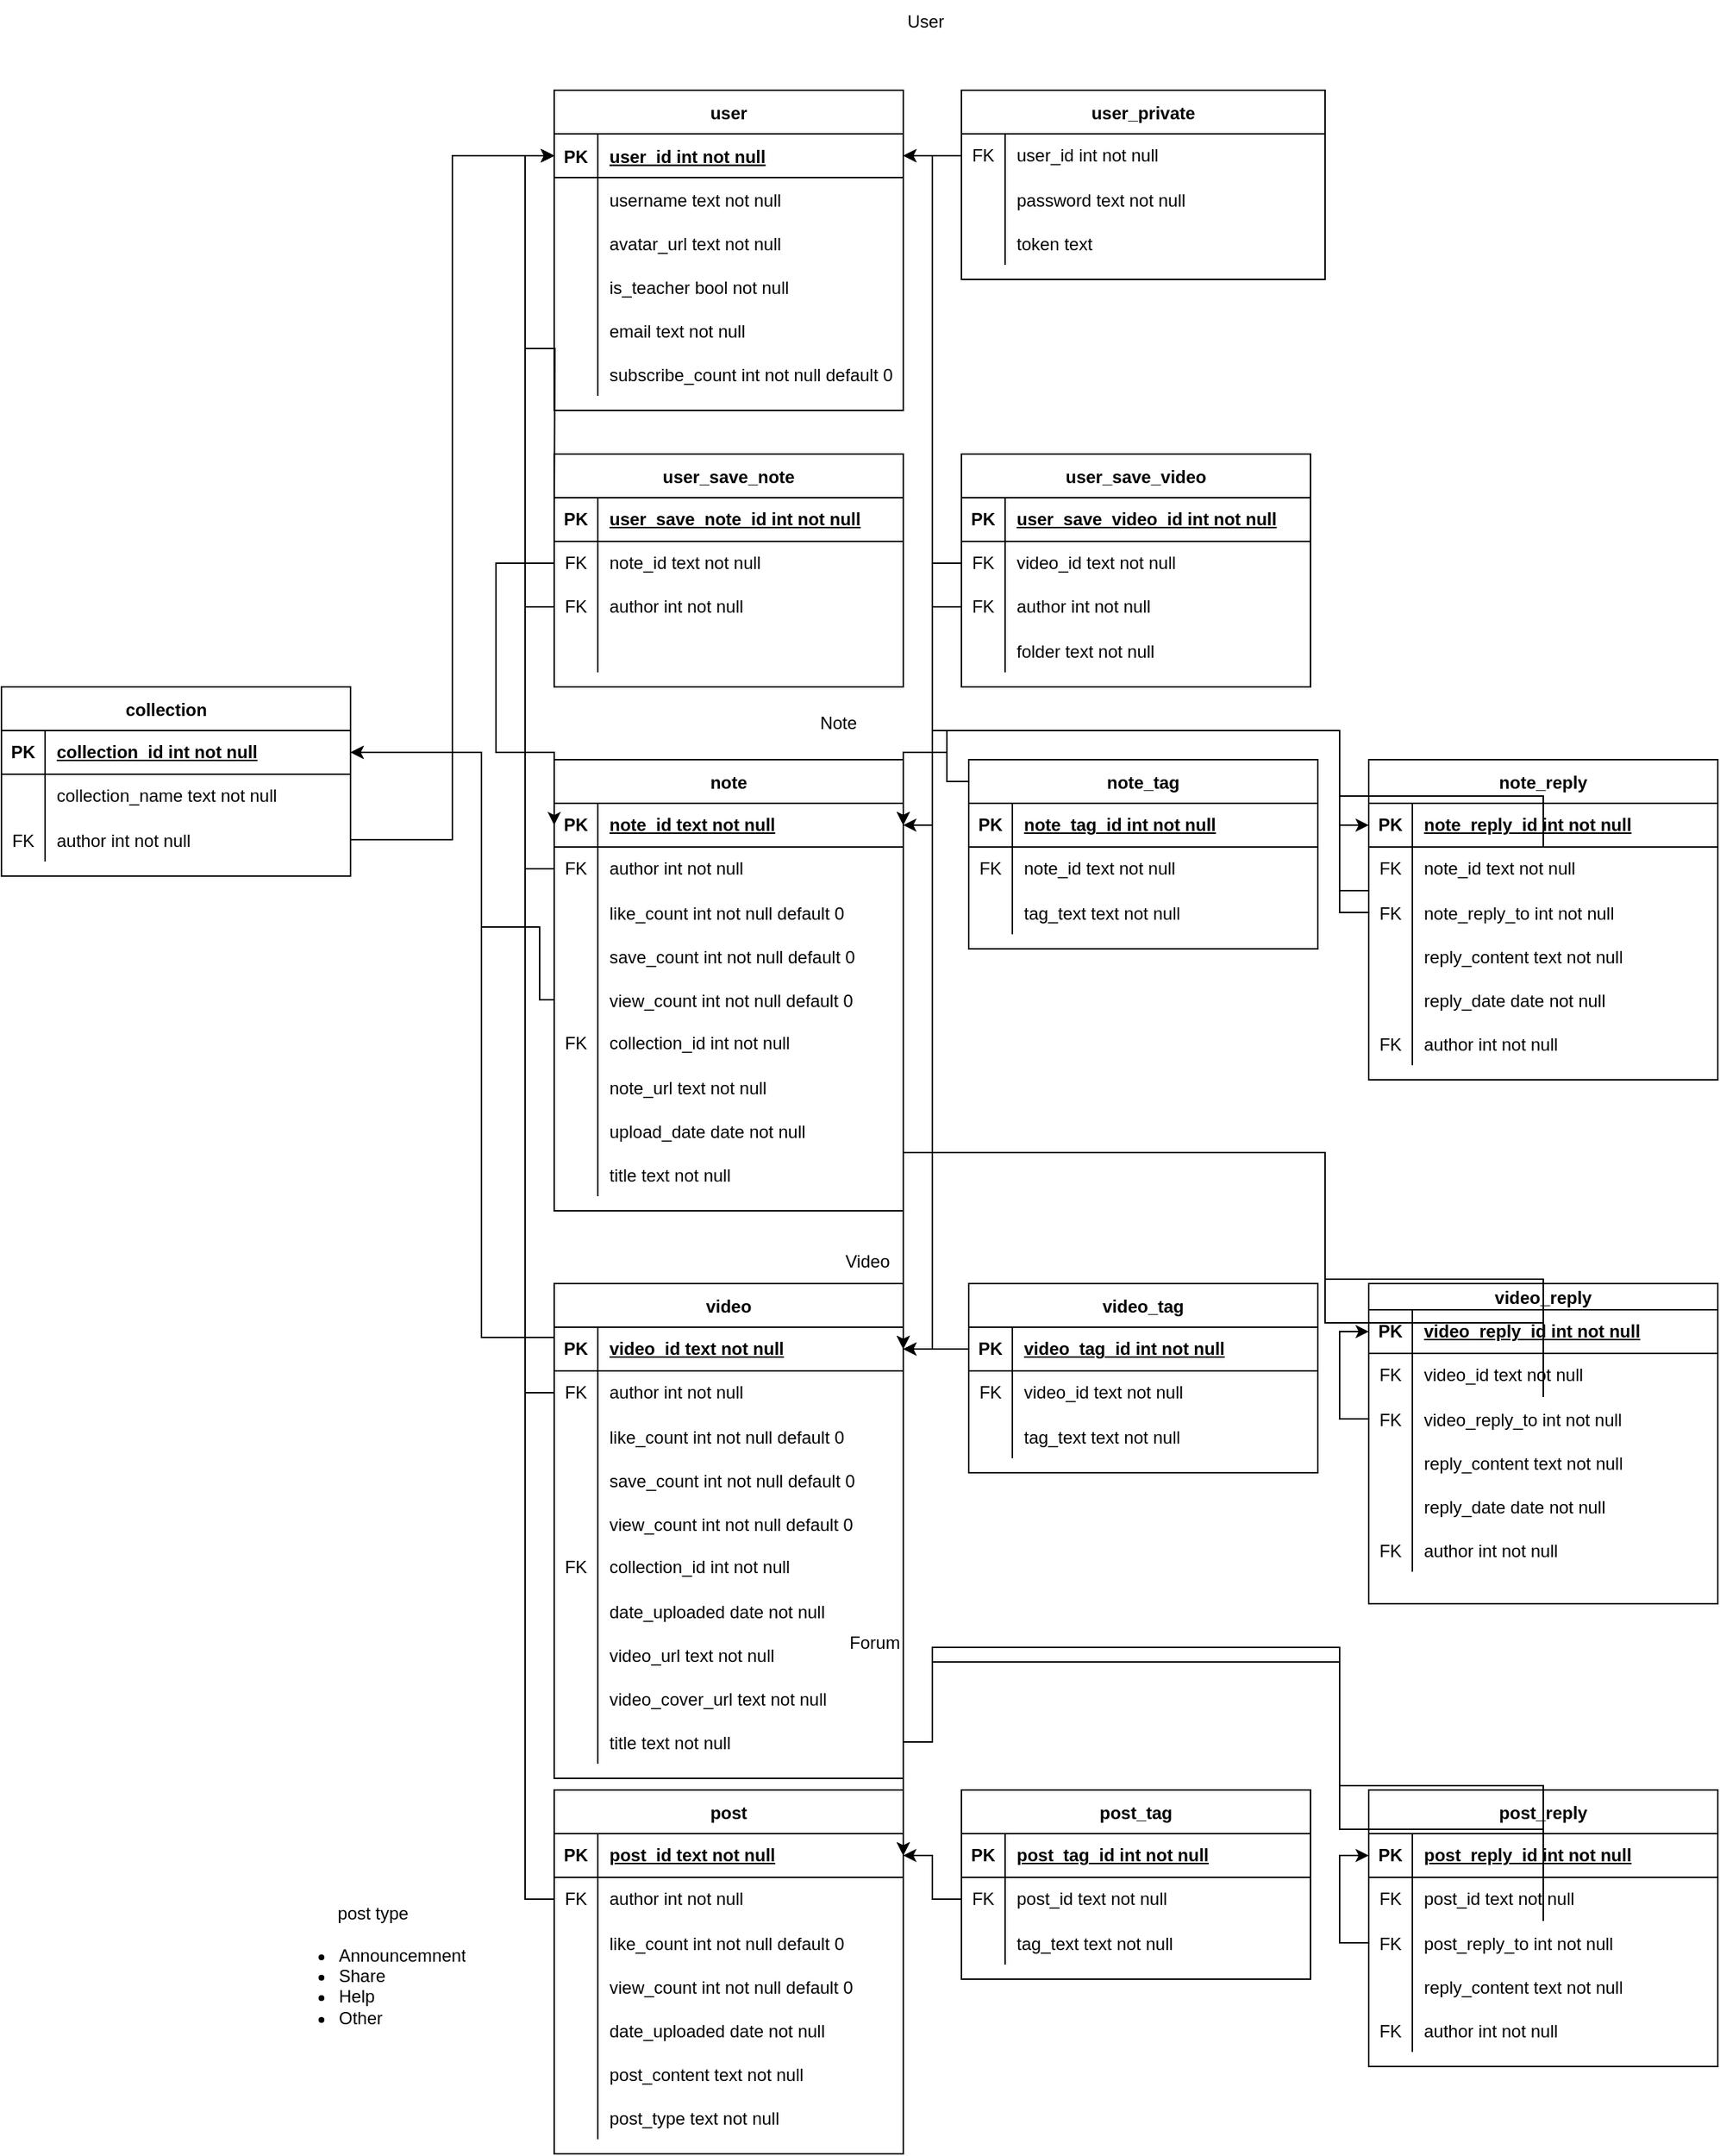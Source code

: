 <mxfile version="20.5.3" type="embed"><diagram id="R2lEEEUBdFMjLlhIrx00" name="Page-1"><mxGraphModel dx="1886" dy="630" grid="1" gridSize="10" guides="1" tooltips="1" connect="1" arrows="1" fold="1" page="1" pageScale="1" pageWidth="850" pageHeight="1100" math="0" shadow="0" extFonts="Permanent Marker^https://fonts.googleapis.com/css?family=Permanent+Marker"><root><mxCell id="0"/><mxCell id="1" parent="0"/><mxCell id="C-vyLk0tnHw3VtMMgP7b-23" value="user" style="shape=table;startSize=30;container=1;collapsible=1;childLayout=tableLayout;fixedRows=1;rowLines=0;fontStyle=1;align=center;resizeLast=1;" parent="1" vertex="1"><mxGeometry x="80" y="120" width="240" height="220" as="geometry"/></mxCell><mxCell id="C-vyLk0tnHw3VtMMgP7b-24" value="" style="shape=partialRectangle;collapsible=0;dropTarget=0;pointerEvents=0;fillColor=none;points=[[0,0.5],[1,0.5]];portConstraint=eastwest;top=0;left=0;right=0;bottom=1;" parent="C-vyLk0tnHw3VtMMgP7b-23" vertex="1"><mxGeometry y="30" width="240" height="30" as="geometry"/></mxCell><mxCell id="C-vyLk0tnHw3VtMMgP7b-25" value="PK" style="shape=partialRectangle;overflow=hidden;connectable=0;fillColor=none;top=0;left=0;bottom=0;right=0;fontStyle=1;" parent="C-vyLk0tnHw3VtMMgP7b-24" vertex="1"><mxGeometry width="30" height="30" as="geometry"><mxRectangle width="30" height="30" as="alternateBounds"/></mxGeometry></mxCell><mxCell id="C-vyLk0tnHw3VtMMgP7b-26" value="user_id int not null" style="shape=partialRectangle;overflow=hidden;connectable=0;fillColor=none;top=0;left=0;bottom=0;right=0;align=left;spacingLeft=6;fontStyle=5;" parent="C-vyLk0tnHw3VtMMgP7b-24" vertex="1"><mxGeometry x="30" width="210" height="30" as="geometry"><mxRectangle width="210" height="30" as="alternateBounds"/></mxGeometry></mxCell><mxCell id="C-vyLk0tnHw3VtMMgP7b-27" value="" style="shape=partialRectangle;collapsible=0;dropTarget=0;pointerEvents=0;fillColor=none;points=[[0,0.5],[1,0.5]];portConstraint=eastwest;top=0;left=0;right=0;bottom=0;" parent="C-vyLk0tnHw3VtMMgP7b-23" vertex="1"><mxGeometry y="60" width="240" height="30" as="geometry"/></mxCell><mxCell id="C-vyLk0tnHw3VtMMgP7b-28" value="" style="shape=partialRectangle;overflow=hidden;connectable=0;fillColor=none;top=0;left=0;bottom=0;right=0;" parent="C-vyLk0tnHw3VtMMgP7b-27" vertex="1"><mxGeometry width="30" height="30" as="geometry"><mxRectangle width="30" height="30" as="alternateBounds"/></mxGeometry></mxCell><mxCell id="C-vyLk0tnHw3VtMMgP7b-29" value="username text not null" style="shape=partialRectangle;overflow=hidden;connectable=0;fillColor=none;top=0;left=0;bottom=0;right=0;align=left;spacingLeft=6;" parent="C-vyLk0tnHw3VtMMgP7b-27" vertex="1"><mxGeometry x="30" width="210" height="30" as="geometry"><mxRectangle width="210" height="30" as="alternateBounds"/></mxGeometry></mxCell><mxCell id="QZGJcfFz6h8s44CO1jUE-10" value="" style="shape=tableRow;horizontal=0;startSize=0;swimlaneHead=0;swimlaneBody=0;fillColor=none;collapsible=0;dropTarget=0;points=[[0,0.5],[1,0.5]];portConstraint=eastwest;top=0;left=0;right=0;bottom=0;" parent="C-vyLk0tnHw3VtMMgP7b-23" vertex="1"><mxGeometry y="90" width="240" height="30" as="geometry"/></mxCell><mxCell id="QZGJcfFz6h8s44CO1jUE-11" value="" style="shape=partialRectangle;connectable=0;fillColor=none;top=0;left=0;bottom=0;right=0;editable=1;overflow=hidden;" parent="QZGJcfFz6h8s44CO1jUE-10" vertex="1"><mxGeometry width="30" height="30" as="geometry"><mxRectangle width="30" height="30" as="alternateBounds"/></mxGeometry></mxCell><mxCell id="QZGJcfFz6h8s44CO1jUE-12" value="avatar_url text not null" style="shape=partialRectangle;connectable=0;fillColor=none;top=0;left=0;bottom=0;right=0;align=left;spacingLeft=6;overflow=hidden;" parent="QZGJcfFz6h8s44CO1jUE-10" vertex="1"><mxGeometry x="30" width="210" height="30" as="geometry"><mxRectangle width="210" height="30" as="alternateBounds"/></mxGeometry></mxCell><mxCell id="QZGJcfFz6h8s44CO1jUE-17" value="" style="shape=tableRow;horizontal=0;startSize=0;swimlaneHead=0;swimlaneBody=0;fillColor=none;collapsible=0;dropTarget=0;points=[[0,0.5],[1,0.5]];portConstraint=eastwest;top=0;left=0;right=0;bottom=0;" parent="C-vyLk0tnHw3VtMMgP7b-23" vertex="1"><mxGeometry y="120" width="240" height="30" as="geometry"/></mxCell><mxCell id="QZGJcfFz6h8s44CO1jUE-18" value="" style="shape=partialRectangle;connectable=0;fillColor=none;top=0;left=0;bottom=0;right=0;editable=1;overflow=hidden;" parent="QZGJcfFz6h8s44CO1jUE-17" vertex="1"><mxGeometry width="30" height="30" as="geometry"><mxRectangle width="30" height="30" as="alternateBounds"/></mxGeometry></mxCell><mxCell id="QZGJcfFz6h8s44CO1jUE-19" value="is_teacher bool not null" style="shape=partialRectangle;connectable=0;fillColor=none;top=0;left=0;bottom=0;right=0;align=left;spacingLeft=6;overflow=hidden;" parent="QZGJcfFz6h8s44CO1jUE-17" vertex="1"><mxGeometry x="30" width="210" height="30" as="geometry"><mxRectangle width="210" height="30" as="alternateBounds"/></mxGeometry></mxCell><mxCell id="QZGJcfFz6h8s44CO1jUE-24" value="" style="shape=tableRow;horizontal=0;startSize=0;swimlaneHead=0;swimlaneBody=0;fillColor=none;collapsible=0;dropTarget=0;points=[[0,0.5],[1,0.5]];portConstraint=eastwest;top=0;left=0;right=0;bottom=0;" parent="C-vyLk0tnHw3VtMMgP7b-23" vertex="1"><mxGeometry y="150" width="240" height="30" as="geometry"/></mxCell><mxCell id="QZGJcfFz6h8s44CO1jUE-25" value="" style="shape=partialRectangle;connectable=0;fillColor=none;top=0;left=0;bottom=0;right=0;editable=1;overflow=hidden;" parent="QZGJcfFz6h8s44CO1jUE-24" vertex="1"><mxGeometry width="30" height="30" as="geometry"><mxRectangle width="30" height="30" as="alternateBounds"/></mxGeometry></mxCell><mxCell id="QZGJcfFz6h8s44CO1jUE-26" value="email text not null" style="shape=partialRectangle;connectable=0;fillColor=none;top=0;left=0;bottom=0;right=0;align=left;spacingLeft=6;overflow=hidden;" parent="QZGJcfFz6h8s44CO1jUE-24" vertex="1"><mxGeometry x="30" width="210" height="30" as="geometry"><mxRectangle width="210" height="30" as="alternateBounds"/></mxGeometry></mxCell><mxCell id="QZGJcfFz6h8s44CO1jUE-124" value="" style="shape=tableRow;horizontal=0;startSize=0;swimlaneHead=0;swimlaneBody=0;fillColor=none;collapsible=0;dropTarget=0;points=[[0,0.5],[1,0.5]];portConstraint=eastwest;top=0;left=0;right=0;bottom=0;" parent="C-vyLk0tnHw3VtMMgP7b-23" vertex="1"><mxGeometry y="180" width="240" height="30" as="geometry"/></mxCell><mxCell id="QZGJcfFz6h8s44CO1jUE-125" value="" style="shape=partialRectangle;connectable=0;fillColor=none;top=0;left=0;bottom=0;right=0;editable=1;overflow=hidden;" parent="QZGJcfFz6h8s44CO1jUE-124" vertex="1"><mxGeometry width="30" height="30" as="geometry"><mxRectangle width="30" height="30" as="alternateBounds"/></mxGeometry></mxCell><mxCell id="QZGJcfFz6h8s44CO1jUE-126" value="subscribe_count int not null default 0" style="shape=partialRectangle;connectable=0;fillColor=none;top=0;left=0;bottom=0;right=0;align=left;spacingLeft=6;overflow=hidden;" parent="QZGJcfFz6h8s44CO1jUE-124" vertex="1"><mxGeometry x="30" width="210" height="30" as="geometry"><mxRectangle width="210" height="30" as="alternateBounds"/></mxGeometry></mxCell><mxCell id="QZGJcfFz6h8s44CO1jUE-475" style="edgeStyle=orthogonalEdgeStyle;rounded=0;orthogonalLoop=1;jettySize=auto;html=1;entryX=0;entryY=0.5;entryDx=0;entryDy=0;" parent="1" source="QZGJcfFz6h8s44CO1jUE-467" target="QZGJcfFz6h8s44CO1jUE-461" edge="1"><mxGeometry relative="1" as="geometry"/></mxCell><mxCell id="QZGJcfFz6h8s44CO1jUE-352" style="edgeStyle=orthogonalEdgeStyle;rounded=0;orthogonalLoop=1;jettySize=auto;html=1;entryX=0;entryY=0.5;entryDx=0;entryDy=0;" parent="1" source="QZGJcfFz6h8s44CO1jUE-349" target="QZGJcfFz6h8s44CO1jUE-343" edge="1"><mxGeometry relative="1" as="geometry"/></mxCell><mxCell id="QZGJcfFz6h8s44CO1jUE-330" style="edgeStyle=orthogonalEdgeStyle;rounded=0;orthogonalLoop=1;jettySize=auto;html=1;entryX=0;entryY=0.5;entryDx=0;entryDy=0;" parent="1" source="QZGJcfFz6h8s44CO1jUE-270" target="QZGJcfFz6h8s44CO1jUE-264" edge="1"><mxGeometry relative="1" as="geometry"/></mxCell><mxCell id="QZGJcfFz6h8s44CO1jUE-27" value="user_private" style="shape=table;startSize=30;container=1;collapsible=1;childLayout=tableLayout;fixedRows=1;rowLines=0;fontStyle=1;align=center;resizeLast=1;" parent="1" vertex="1"><mxGeometry x="360" y="120" width="250" height="130" as="geometry"/></mxCell><mxCell id="QZGJcfFz6h8s44CO1jUE-43" value="" style="shape=tableRow;horizontal=0;startSize=0;swimlaneHead=0;swimlaneBody=0;fillColor=none;collapsible=0;dropTarget=0;points=[[0,0.5],[1,0.5]];portConstraint=eastwest;top=0;left=0;right=0;bottom=0;" parent="QZGJcfFz6h8s44CO1jUE-27" vertex="1"><mxGeometry y="30" width="250" height="30" as="geometry"/></mxCell><mxCell id="QZGJcfFz6h8s44CO1jUE-44" value="FK" style="shape=partialRectangle;connectable=0;fillColor=none;top=0;left=0;bottom=0;right=0;fontStyle=0;overflow=hidden;whiteSpace=wrap;html=1;" parent="QZGJcfFz6h8s44CO1jUE-43" vertex="1"><mxGeometry width="30" height="30" as="geometry"><mxRectangle width="30" height="30" as="alternateBounds"/></mxGeometry></mxCell><mxCell id="QZGJcfFz6h8s44CO1jUE-45" value="user_id int not null" style="shape=partialRectangle;connectable=0;fillColor=none;top=0;left=0;bottom=0;right=0;align=left;spacingLeft=6;fontStyle=0;overflow=hidden;whiteSpace=wrap;html=1;" parent="QZGJcfFz6h8s44CO1jUE-43" vertex="1"><mxGeometry x="30" width="220" height="30" as="geometry"><mxRectangle width="220" height="30" as="alternateBounds"/></mxGeometry></mxCell><mxCell id="QZGJcfFz6h8s44CO1jUE-50" value="" style="shape=tableRow;horizontal=0;startSize=0;swimlaneHead=0;swimlaneBody=0;fillColor=none;collapsible=0;dropTarget=0;points=[[0,0.5],[1,0.5]];portConstraint=eastwest;top=0;left=0;right=0;bottom=0;" parent="QZGJcfFz6h8s44CO1jUE-27" vertex="1"><mxGeometry y="60" width="250" height="30" as="geometry"/></mxCell><mxCell id="QZGJcfFz6h8s44CO1jUE-51" value="" style="shape=partialRectangle;connectable=0;fillColor=none;top=0;left=0;bottom=0;right=0;editable=1;overflow=hidden;" parent="QZGJcfFz6h8s44CO1jUE-50" vertex="1"><mxGeometry width="30" height="30" as="geometry"><mxRectangle width="30" height="30" as="alternateBounds"/></mxGeometry></mxCell><mxCell id="QZGJcfFz6h8s44CO1jUE-52" value="password text not null" style="shape=partialRectangle;connectable=0;fillColor=none;top=0;left=0;bottom=0;right=0;align=left;spacingLeft=6;overflow=hidden;" parent="QZGJcfFz6h8s44CO1jUE-50" vertex="1"><mxGeometry x="30" width="220" height="30" as="geometry"><mxRectangle width="220" height="30" as="alternateBounds"/></mxGeometry></mxCell><mxCell id="QZGJcfFz6h8s44CO1jUE-53" value="" style="shape=tableRow;horizontal=0;startSize=0;swimlaneHead=0;swimlaneBody=0;fillColor=none;collapsible=0;dropTarget=0;points=[[0,0.5],[1,0.5]];portConstraint=eastwest;top=0;left=0;right=0;bottom=0;" parent="QZGJcfFz6h8s44CO1jUE-27" vertex="1"><mxGeometry y="90" width="250" height="30" as="geometry"/></mxCell><mxCell id="QZGJcfFz6h8s44CO1jUE-54" value="" style="shape=partialRectangle;connectable=0;fillColor=none;top=0;left=0;bottom=0;right=0;editable=1;overflow=hidden;" parent="QZGJcfFz6h8s44CO1jUE-53" vertex="1"><mxGeometry width="30" height="30" as="geometry"><mxRectangle width="30" height="30" as="alternateBounds"/></mxGeometry></mxCell><mxCell id="QZGJcfFz6h8s44CO1jUE-55" value="token text" style="shape=partialRectangle;connectable=0;fillColor=none;top=0;left=0;bottom=0;right=0;align=left;spacingLeft=6;overflow=hidden;" parent="QZGJcfFz6h8s44CO1jUE-53" vertex="1"><mxGeometry x="30" width="220" height="30" as="geometry"><mxRectangle width="220" height="30" as="alternateBounds"/></mxGeometry></mxCell><mxCell id="QZGJcfFz6h8s44CO1jUE-46" style="edgeStyle=orthogonalEdgeStyle;rounded=0;orthogonalLoop=1;jettySize=auto;html=1;entryX=1;entryY=0.5;entryDx=0;entryDy=0;" parent="1" source="QZGJcfFz6h8s44CO1jUE-43" target="C-vyLk0tnHw3VtMMgP7b-24" edge="1"><mxGeometry relative="1" as="geometry"/></mxCell><mxCell id="QZGJcfFz6h8s44CO1jUE-56" value="User" style="text;html=1;align=center;verticalAlign=middle;resizable=0;points=[];autosize=1;strokeColor=none;fillColor=none;" parent="1" vertex="1"><mxGeometry x="310" y="58" width="50" height="30" as="geometry"/></mxCell><mxCell id="QZGJcfFz6h8s44CO1jUE-74" value="user_save_note" style="shape=table;startSize=30;container=1;collapsible=1;childLayout=tableLayout;fixedRows=1;rowLines=0;fontStyle=1;align=center;resizeLast=1;" parent="1" vertex="1"><mxGeometry x="80" y="370" width="240" height="160" as="geometry"/></mxCell><mxCell id="QZGJcfFz6h8s44CO1jUE-299" value="" style="shape=tableRow;horizontal=0;startSize=0;swimlaneHead=0;swimlaneBody=0;fillColor=none;collapsible=0;dropTarget=0;points=[[0,0.5],[1,0.5]];portConstraint=eastwest;top=0;left=0;right=0;bottom=1;" parent="QZGJcfFz6h8s44CO1jUE-74" vertex="1"><mxGeometry y="30" width="240" height="30" as="geometry"/></mxCell><mxCell id="QZGJcfFz6h8s44CO1jUE-300" value="PK" style="shape=partialRectangle;connectable=0;fillColor=none;top=0;left=0;bottom=0;right=0;fontStyle=1;overflow=hidden;whiteSpace=wrap;html=1;" parent="QZGJcfFz6h8s44CO1jUE-299" vertex="1"><mxGeometry width="30" height="30" as="geometry"><mxRectangle width="30" height="30" as="alternateBounds"/></mxGeometry></mxCell><mxCell id="QZGJcfFz6h8s44CO1jUE-301" value="user_save_note_id int not null" style="shape=partialRectangle;connectable=0;fillColor=none;top=0;left=0;bottom=0;right=0;align=left;spacingLeft=6;fontStyle=5;overflow=hidden;whiteSpace=wrap;html=1;" parent="QZGJcfFz6h8s44CO1jUE-299" vertex="1"><mxGeometry x="30" width="210" height="30" as="geometry"><mxRectangle width="210" height="30" as="alternateBounds"/></mxGeometry></mxCell><mxCell id="QZGJcfFz6h8s44CO1jUE-103" value="" style="shape=tableRow;horizontal=0;startSize=0;swimlaneHead=0;swimlaneBody=0;fillColor=none;collapsible=0;dropTarget=0;points=[[0,0.5],[1,0.5]];portConstraint=eastwest;top=0;left=0;right=0;bottom=0;" parent="QZGJcfFz6h8s44CO1jUE-74" vertex="1"><mxGeometry y="60" width="240" height="30" as="geometry"/></mxCell><mxCell id="QZGJcfFz6h8s44CO1jUE-104" value="FK" style="shape=partialRectangle;connectable=0;fillColor=none;top=0;left=0;bottom=0;right=0;fontStyle=0;overflow=hidden;whiteSpace=wrap;html=1;" parent="QZGJcfFz6h8s44CO1jUE-103" vertex="1"><mxGeometry width="30" height="30" as="geometry"><mxRectangle width="30" height="30" as="alternateBounds"/></mxGeometry></mxCell><mxCell id="QZGJcfFz6h8s44CO1jUE-105" value="note_id text not null" style="shape=partialRectangle;connectable=0;fillColor=none;top=0;left=0;bottom=0;right=0;align=left;spacingLeft=6;fontStyle=0;overflow=hidden;whiteSpace=wrap;html=1;" parent="QZGJcfFz6h8s44CO1jUE-103" vertex="1"><mxGeometry x="30" width="210" height="30" as="geometry"><mxRectangle width="210" height="30" as="alternateBounds"/></mxGeometry></mxCell><mxCell id="QZGJcfFz6h8s44CO1jUE-306" value="" style="shape=tableRow;horizontal=0;startSize=0;swimlaneHead=0;swimlaneBody=0;fillColor=none;collapsible=0;dropTarget=0;points=[[0,0.5],[1,0.5]];portConstraint=eastwest;top=0;left=0;right=0;bottom=0;" parent="QZGJcfFz6h8s44CO1jUE-74" vertex="1"><mxGeometry y="90" width="240" height="30" as="geometry"/></mxCell><mxCell id="QZGJcfFz6h8s44CO1jUE-307" value="FK" style="shape=partialRectangle;connectable=0;fillColor=none;top=0;left=0;bottom=0;right=0;fontStyle=0;overflow=hidden;whiteSpace=wrap;html=1;" parent="QZGJcfFz6h8s44CO1jUE-306" vertex="1"><mxGeometry width="30" height="30" as="geometry"><mxRectangle width="30" height="30" as="alternateBounds"/></mxGeometry></mxCell><mxCell id="QZGJcfFz6h8s44CO1jUE-308" value="author int not null" style="shape=partialRectangle;connectable=0;fillColor=none;top=0;left=0;bottom=0;right=0;align=left;spacingLeft=6;fontStyle=0;overflow=hidden;whiteSpace=wrap;html=1;" parent="QZGJcfFz6h8s44CO1jUE-306" vertex="1"><mxGeometry x="30" width="210" height="30" as="geometry"><mxRectangle width="210" height="30" as="alternateBounds"/></mxGeometry></mxCell><mxCell id="QZGJcfFz6h8s44CO1jUE-321" value="" style="shape=tableRow;horizontal=0;startSize=0;swimlaneHead=0;swimlaneBody=0;fillColor=none;collapsible=0;dropTarget=0;points=[[0,0.5],[1,0.5]];portConstraint=eastwest;top=0;left=0;right=0;bottom=0;" parent="QZGJcfFz6h8s44CO1jUE-74" vertex="1"><mxGeometry y="120" width="240" height="30" as="geometry"/></mxCell><mxCell id="QZGJcfFz6h8s44CO1jUE-322" value="" style="shape=partialRectangle;connectable=0;fillColor=none;top=0;left=0;bottom=0;right=0;editable=1;overflow=hidden;" parent="QZGJcfFz6h8s44CO1jUE-321" vertex="1"><mxGeometry width="30" height="30" as="geometry"><mxRectangle width="30" height="30" as="alternateBounds"/></mxGeometry></mxCell><mxCell id="QZGJcfFz6h8s44CO1jUE-323" value=" " style="shape=partialRectangle;connectable=0;fillColor=none;top=0;left=0;bottom=0;right=0;align=left;spacingLeft=6;overflow=hidden;" parent="QZGJcfFz6h8s44CO1jUE-321" vertex="1"><mxGeometry x="30" width="210" height="30" as="geometry"><mxRectangle width="210" height="30" as="alternateBounds"/></mxGeometry></mxCell><mxCell id="QZGJcfFz6h8s44CO1jUE-96" style="edgeStyle=orthogonalEdgeStyle;rounded=0;orthogonalLoop=1;jettySize=auto;html=1;entryX=0;entryY=0.5;entryDx=0;entryDy=0;" parent="1" target="C-vyLk0tnHw3VtMMgP7b-24" edge="1"><mxGeometry relative="1" as="geometry"><mxPoint x="80" y="415" as="sourcePoint"/></mxGeometry></mxCell><mxCell id="QZGJcfFz6h8s44CO1jUE-106" value="Note" style="text;html=1;align=center;verticalAlign=middle;resizable=0;points=[];autosize=1;strokeColor=none;fillColor=none;" parent="1" vertex="1"><mxGeometry x="250" y="540" width="50" height="30" as="geometry"/></mxCell><mxCell id="QZGJcfFz6h8s44CO1jUE-107" value="note" style="shape=table;startSize=30;container=1;collapsible=1;childLayout=tableLayout;fixedRows=1;rowLines=0;fontStyle=1;align=center;resizeLast=1;" parent="1" vertex="1"><mxGeometry x="80" y="580" width="240" height="310" as="geometry"/></mxCell><mxCell id="QZGJcfFz6h8s44CO1jUE-114" value="" style="shape=tableRow;horizontal=0;startSize=0;swimlaneHead=0;swimlaneBody=0;fillColor=none;collapsible=0;dropTarget=0;points=[[0,0.5],[1,0.5]];portConstraint=eastwest;top=0;left=0;right=0;bottom=1;" parent="QZGJcfFz6h8s44CO1jUE-107" vertex="1"><mxGeometry y="30" width="240" height="30" as="geometry"/></mxCell><mxCell id="QZGJcfFz6h8s44CO1jUE-115" value="PK" style="shape=partialRectangle;connectable=0;fillColor=none;top=0;left=0;bottom=0;right=0;fontStyle=1;overflow=hidden;whiteSpace=wrap;html=1;" parent="QZGJcfFz6h8s44CO1jUE-114" vertex="1"><mxGeometry width="30" height="30" as="geometry"><mxRectangle width="30" height="30" as="alternateBounds"/></mxGeometry></mxCell><mxCell id="QZGJcfFz6h8s44CO1jUE-116" value="note_id text not null" style="shape=partialRectangle;connectable=0;fillColor=none;top=0;left=0;bottom=0;right=0;align=left;spacingLeft=6;fontStyle=5;overflow=hidden;whiteSpace=wrap;html=1;" parent="QZGJcfFz6h8s44CO1jUE-114" vertex="1"><mxGeometry x="30" width="210" height="30" as="geometry"><mxRectangle width="210" height="30" as="alternateBounds"/></mxGeometry></mxCell><mxCell id="QZGJcfFz6h8s44CO1jUE-111" value="" style="shape=tableRow;horizontal=0;startSize=0;swimlaneHead=0;swimlaneBody=0;fillColor=none;collapsible=0;dropTarget=0;points=[[0,0.5],[1,0.5]];portConstraint=eastwest;top=0;left=0;right=0;bottom=0;" parent="QZGJcfFz6h8s44CO1jUE-107" vertex="1"><mxGeometry y="60" width="240" height="30" as="geometry"/></mxCell><mxCell id="QZGJcfFz6h8s44CO1jUE-112" value="FK" style="shape=partialRectangle;connectable=0;fillColor=none;top=0;left=0;bottom=0;right=0;fontStyle=0;overflow=hidden;whiteSpace=wrap;html=1;" parent="QZGJcfFz6h8s44CO1jUE-111" vertex="1"><mxGeometry width="30" height="30" as="geometry"><mxRectangle width="30" height="30" as="alternateBounds"/></mxGeometry></mxCell><mxCell id="QZGJcfFz6h8s44CO1jUE-113" value="author int not null" style="shape=partialRectangle;connectable=0;fillColor=none;top=0;left=0;bottom=0;right=0;align=left;spacingLeft=6;fontStyle=0;overflow=hidden;whiteSpace=wrap;html=1;" parent="QZGJcfFz6h8s44CO1jUE-111" vertex="1"><mxGeometry x="30" width="210" height="30" as="geometry"><mxRectangle width="210" height="30" as="alternateBounds"/></mxGeometry></mxCell><mxCell id="QZGJcfFz6h8s44CO1jUE-118" value="" style="shape=tableRow;horizontal=0;startSize=0;swimlaneHead=0;swimlaneBody=0;fillColor=none;collapsible=0;dropTarget=0;points=[[0,0.5],[1,0.5]];portConstraint=eastwest;top=0;left=0;right=0;bottom=0;" parent="QZGJcfFz6h8s44CO1jUE-107" vertex="1"><mxGeometry y="90" width="240" height="30" as="geometry"/></mxCell><mxCell id="QZGJcfFz6h8s44CO1jUE-119" value="" style="shape=partialRectangle;connectable=0;fillColor=none;top=0;left=0;bottom=0;right=0;editable=1;overflow=hidden;" parent="QZGJcfFz6h8s44CO1jUE-118" vertex="1"><mxGeometry width="30" height="30" as="geometry"><mxRectangle width="30" height="30" as="alternateBounds"/></mxGeometry></mxCell><mxCell id="QZGJcfFz6h8s44CO1jUE-120" value="like_count int not null default 0" style="shape=partialRectangle;connectable=0;fillColor=none;top=0;left=0;bottom=0;right=0;align=left;spacingLeft=6;overflow=hidden;" parent="QZGJcfFz6h8s44CO1jUE-118" vertex="1"><mxGeometry x="30" width="210" height="30" as="geometry"><mxRectangle width="210" height="30" as="alternateBounds"/></mxGeometry></mxCell><mxCell id="QZGJcfFz6h8s44CO1jUE-121" value="" style="shape=tableRow;horizontal=0;startSize=0;swimlaneHead=0;swimlaneBody=0;fillColor=none;collapsible=0;dropTarget=0;points=[[0,0.5],[1,0.5]];portConstraint=eastwest;top=0;left=0;right=0;bottom=0;" parent="QZGJcfFz6h8s44CO1jUE-107" vertex="1"><mxGeometry y="120" width="240" height="30" as="geometry"/></mxCell><mxCell id="QZGJcfFz6h8s44CO1jUE-122" value="" style="shape=partialRectangle;connectable=0;fillColor=none;top=0;left=0;bottom=0;right=0;editable=1;overflow=hidden;" parent="QZGJcfFz6h8s44CO1jUE-121" vertex="1"><mxGeometry width="30" height="30" as="geometry"><mxRectangle width="30" height="30" as="alternateBounds"/></mxGeometry></mxCell><mxCell id="QZGJcfFz6h8s44CO1jUE-123" value="save_count int not null default 0" style="shape=partialRectangle;connectable=0;fillColor=none;top=0;left=0;bottom=0;right=0;align=left;spacingLeft=6;overflow=hidden;" parent="QZGJcfFz6h8s44CO1jUE-121" vertex="1"><mxGeometry x="30" width="210" height="30" as="geometry"><mxRectangle width="210" height="30" as="alternateBounds"/></mxGeometry></mxCell><mxCell id="QZGJcfFz6h8s44CO1jUE-430" value="" style="shape=tableRow;horizontal=0;startSize=0;swimlaneHead=0;swimlaneBody=0;fillColor=none;collapsible=0;dropTarget=0;points=[[0,0.5],[1,0.5]];portConstraint=eastwest;top=0;left=0;right=0;bottom=0;" parent="QZGJcfFz6h8s44CO1jUE-107" vertex="1"><mxGeometry y="150" width="240" height="30" as="geometry"/></mxCell><mxCell id="QZGJcfFz6h8s44CO1jUE-431" value="" style="shape=partialRectangle;connectable=0;fillColor=none;top=0;left=0;bottom=0;right=0;editable=1;overflow=hidden;" parent="QZGJcfFz6h8s44CO1jUE-430" vertex="1"><mxGeometry width="30" height="30" as="geometry"><mxRectangle width="30" height="30" as="alternateBounds"/></mxGeometry></mxCell><mxCell id="QZGJcfFz6h8s44CO1jUE-432" value="view_count int not null default 0" style="shape=partialRectangle;connectable=0;fillColor=none;top=0;left=0;bottom=0;right=0;align=left;spacingLeft=6;overflow=hidden;" parent="QZGJcfFz6h8s44CO1jUE-430" vertex="1"><mxGeometry x="30" width="210" height="30" as="geometry"><mxRectangle width="210" height="30" as="alternateBounds"/></mxGeometry></mxCell><mxCell id="QZGJcfFz6h8s44CO1jUE-143" value="" style="shape=tableRow;horizontal=0;startSize=0;swimlaneHead=0;swimlaneBody=0;fillColor=none;collapsible=0;dropTarget=0;points=[[0,0.5],[1,0.5]];portConstraint=eastwest;top=0;left=0;right=0;bottom=0;" parent="QZGJcfFz6h8s44CO1jUE-107" vertex="1"><mxGeometry y="180" width="240" height="30" as="geometry"/></mxCell><mxCell id="QZGJcfFz6h8s44CO1jUE-144" value="FK" style="shape=partialRectangle;connectable=0;fillColor=none;top=0;left=0;bottom=0;right=0;fontStyle=0;overflow=hidden;whiteSpace=wrap;html=1;" parent="QZGJcfFz6h8s44CO1jUE-143" vertex="1"><mxGeometry width="30" height="30" as="geometry"><mxRectangle width="30" height="30" as="alternateBounds"/></mxGeometry></mxCell><mxCell id="QZGJcfFz6h8s44CO1jUE-145" value="collection_id int not null" style="shape=partialRectangle;connectable=0;fillColor=none;top=0;left=0;bottom=0;right=0;align=left;spacingLeft=6;fontStyle=0;overflow=hidden;whiteSpace=wrap;html=1;" parent="QZGJcfFz6h8s44CO1jUE-143" vertex="1"><mxGeometry x="30" width="210" height="30" as="geometry"><mxRectangle width="210" height="30" as="alternateBounds"/></mxGeometry></mxCell><mxCell id="QZGJcfFz6h8s44CO1jUE-249" value="" style="shape=tableRow;horizontal=0;startSize=0;swimlaneHead=0;swimlaneBody=0;fillColor=none;collapsible=0;dropTarget=0;points=[[0,0.5],[1,0.5]];portConstraint=eastwest;top=0;left=0;right=0;bottom=0;" parent="QZGJcfFz6h8s44CO1jUE-107" vertex="1"><mxGeometry y="210" width="240" height="30" as="geometry"/></mxCell><mxCell id="QZGJcfFz6h8s44CO1jUE-250" value="" style="shape=partialRectangle;connectable=0;fillColor=none;top=0;left=0;bottom=0;right=0;editable=1;overflow=hidden;" parent="QZGJcfFz6h8s44CO1jUE-249" vertex="1"><mxGeometry width="30" height="30" as="geometry"><mxRectangle width="30" height="30" as="alternateBounds"/></mxGeometry></mxCell><mxCell id="QZGJcfFz6h8s44CO1jUE-251" value="note_url text not null" style="shape=partialRectangle;connectable=0;fillColor=none;top=0;left=0;bottom=0;right=0;align=left;spacingLeft=6;overflow=hidden;" parent="QZGJcfFz6h8s44CO1jUE-249" vertex="1"><mxGeometry x="30" width="210" height="30" as="geometry"><mxRectangle width="210" height="30" as="alternateBounds"/></mxGeometry></mxCell><mxCell id="QZGJcfFz6h8s44CO1jUE-256" value="" style="shape=tableRow;horizontal=0;startSize=0;swimlaneHead=0;swimlaneBody=0;fillColor=none;collapsible=0;dropTarget=0;points=[[0,0.5],[1,0.5]];portConstraint=eastwest;top=0;left=0;right=0;bottom=0;" parent="QZGJcfFz6h8s44CO1jUE-107" vertex="1"><mxGeometry y="240" width="240" height="30" as="geometry"/></mxCell><mxCell id="QZGJcfFz6h8s44CO1jUE-257" value="" style="shape=partialRectangle;connectable=0;fillColor=none;top=0;left=0;bottom=0;right=0;editable=1;overflow=hidden;" parent="QZGJcfFz6h8s44CO1jUE-256" vertex="1"><mxGeometry width="30" height="30" as="geometry"><mxRectangle width="30" height="30" as="alternateBounds"/></mxGeometry></mxCell><mxCell id="QZGJcfFz6h8s44CO1jUE-258" value="upload_date date not null" style="shape=partialRectangle;connectable=0;fillColor=none;top=0;left=0;bottom=0;right=0;align=left;spacingLeft=6;overflow=hidden;" parent="QZGJcfFz6h8s44CO1jUE-256" vertex="1"><mxGeometry x="30" width="210" height="30" as="geometry"><mxRectangle width="210" height="30" as="alternateBounds"/></mxGeometry></mxCell><mxCell id="17" value="" style="shape=tableRow;horizontal=0;startSize=0;swimlaneHead=0;swimlaneBody=0;fillColor=none;collapsible=0;dropTarget=0;points=[[0,0.5],[1,0.5]];portConstraint=eastwest;top=0;left=0;right=0;bottom=0;" parent="QZGJcfFz6h8s44CO1jUE-107" vertex="1"><mxGeometry y="270" width="240" height="30" as="geometry"/></mxCell><mxCell id="18" value="" style="shape=partialRectangle;connectable=0;fillColor=none;top=0;left=0;bottom=0;right=0;editable=1;overflow=hidden;" parent="17" vertex="1"><mxGeometry width="30" height="30" as="geometry"><mxRectangle width="30" height="30" as="alternateBounds"/></mxGeometry></mxCell><mxCell id="19" value="title text not null" style="shape=partialRectangle;connectable=0;fillColor=none;top=0;left=0;bottom=0;right=0;align=left;spacingLeft=6;overflow=hidden;" parent="17" vertex="1"><mxGeometry x="30" width="210" height="30" as="geometry"><mxRectangle width="210" height="30" as="alternateBounds"/></mxGeometry></mxCell><mxCell id="QZGJcfFz6h8s44CO1jUE-117" style="edgeStyle=orthogonalEdgeStyle;rounded=0;orthogonalLoop=1;jettySize=auto;html=1;entryX=0;entryY=0.5;entryDx=0;entryDy=0;" parent="1" source="QZGJcfFz6h8s44CO1jUE-111" target="C-vyLk0tnHw3VtMMgP7b-24" edge="1"><mxGeometry relative="1" as="geometry"/></mxCell><mxCell id="QZGJcfFz6h8s44CO1jUE-162" value="collection    " style="shape=table;startSize=30;container=1;collapsible=1;childLayout=tableLayout;fixedRows=1;rowLines=0;fontStyle=1;align=center;resizeLast=1;" parent="1" vertex="1"><mxGeometry x="-300" y="530" width="240" height="130" as="geometry"/></mxCell><mxCell id="QZGJcfFz6h8s44CO1jUE-163" value="" style="shape=tableRow;horizontal=0;startSize=0;swimlaneHead=0;swimlaneBody=0;fillColor=none;collapsible=0;dropTarget=0;points=[[0,0.5],[1,0.5]];portConstraint=eastwest;top=0;left=0;right=0;bottom=1;" parent="QZGJcfFz6h8s44CO1jUE-162" vertex="1"><mxGeometry y="30" width="240" height="30" as="geometry"/></mxCell><mxCell id="QZGJcfFz6h8s44CO1jUE-164" value="PK" style="shape=partialRectangle;connectable=0;fillColor=none;top=0;left=0;bottom=0;right=0;fontStyle=1;overflow=hidden;whiteSpace=wrap;html=1;" parent="QZGJcfFz6h8s44CO1jUE-163" vertex="1"><mxGeometry width="30" height="30" as="geometry"><mxRectangle width="30" height="30" as="alternateBounds"/></mxGeometry></mxCell><mxCell id="QZGJcfFz6h8s44CO1jUE-165" value="collection_id int not null" style="shape=partialRectangle;connectable=0;fillColor=none;top=0;left=0;bottom=0;right=0;align=left;spacingLeft=6;fontStyle=5;overflow=hidden;whiteSpace=wrap;html=1;" parent="QZGJcfFz6h8s44CO1jUE-163" vertex="1"><mxGeometry x="30" width="210" height="30" as="geometry"><mxRectangle width="210" height="30" as="alternateBounds"/></mxGeometry></mxCell><mxCell id="QZGJcfFz6h8s44CO1jUE-166" value="" style="shape=tableRow;horizontal=0;startSize=0;swimlaneHead=0;swimlaneBody=0;fillColor=none;collapsible=0;dropTarget=0;points=[[0,0.5],[1,0.5]];portConstraint=eastwest;top=0;left=0;right=0;bottom=0;" parent="QZGJcfFz6h8s44CO1jUE-162" vertex="1"><mxGeometry y="60" width="240" height="30" as="geometry"/></mxCell><mxCell id="QZGJcfFz6h8s44CO1jUE-167" value="" style="shape=partialRectangle;connectable=0;fillColor=none;top=0;left=0;bottom=0;right=0;fontStyle=0;overflow=hidden;whiteSpace=wrap;html=1;" parent="QZGJcfFz6h8s44CO1jUE-166" vertex="1"><mxGeometry width="30" height="30" as="geometry"><mxRectangle width="30" height="30" as="alternateBounds"/></mxGeometry></mxCell><mxCell id="QZGJcfFz6h8s44CO1jUE-168" value="collection_name text not null&amp;nbsp;" style="shape=partialRectangle;connectable=0;fillColor=none;top=0;left=0;bottom=0;right=0;align=left;spacingLeft=6;fontStyle=0;overflow=hidden;whiteSpace=wrap;html=1;" parent="QZGJcfFz6h8s44CO1jUE-166" vertex="1"><mxGeometry x="30" width="210" height="30" as="geometry"><mxRectangle width="210" height="30" as="alternateBounds"/></mxGeometry></mxCell><mxCell id="QZGJcfFz6h8s44CO1jUE-178" value="" style="shape=tableRow;horizontal=0;startSize=0;swimlaneHead=0;swimlaneBody=0;fillColor=none;collapsible=0;dropTarget=0;points=[[0,0.5],[1,0.5]];portConstraint=eastwest;top=0;left=0;right=0;bottom=0;" parent="QZGJcfFz6h8s44CO1jUE-162" vertex="1"><mxGeometry y="90" width="240" height="30" as="geometry"/></mxCell><mxCell id="QZGJcfFz6h8s44CO1jUE-179" value="FK" style="shape=partialRectangle;connectable=0;fillColor=none;top=0;left=0;bottom=0;right=0;editable=1;overflow=hidden;" parent="QZGJcfFz6h8s44CO1jUE-178" vertex="1"><mxGeometry width="30" height="30" as="geometry"><mxRectangle width="30" height="30" as="alternateBounds"/></mxGeometry></mxCell><mxCell id="QZGJcfFz6h8s44CO1jUE-180" value="author int not null" style="shape=partialRectangle;connectable=0;fillColor=none;top=0;left=0;bottom=0;right=0;align=left;spacingLeft=6;overflow=hidden;" parent="QZGJcfFz6h8s44CO1jUE-178" vertex="1"><mxGeometry x="30" width="210" height="30" as="geometry"><mxRectangle width="210" height="30" as="alternateBounds"/></mxGeometry></mxCell><mxCell id="QZGJcfFz6h8s44CO1jUE-181" style="edgeStyle=orthogonalEdgeStyle;rounded=0;orthogonalLoop=1;jettySize=auto;html=1;entryX=0;entryY=0.5;entryDx=0;entryDy=0;" parent="1" source="QZGJcfFz6h8s44CO1jUE-178" target="C-vyLk0tnHw3VtMMgP7b-24" edge="1"><mxGeometry relative="1" as="geometry"/></mxCell><mxCell id="QZGJcfFz6h8s44CO1jUE-182" value="note_tag" style="shape=table;startSize=30;container=1;collapsible=1;childLayout=tableLayout;fixedRows=1;rowLines=0;fontStyle=1;align=center;resizeLast=1;" parent="1" vertex="1"><mxGeometry x="365" y="580" width="240" height="130" as="geometry"/></mxCell><mxCell id="QZGJcfFz6h8s44CO1jUE-183" value="" style="shape=tableRow;horizontal=0;startSize=0;swimlaneHead=0;swimlaneBody=0;fillColor=none;collapsible=0;dropTarget=0;points=[[0,0.5],[1,0.5]];portConstraint=eastwest;top=0;left=0;right=0;bottom=1;" parent="QZGJcfFz6h8s44CO1jUE-182" vertex="1"><mxGeometry y="30" width="240" height="30" as="geometry"/></mxCell><mxCell id="QZGJcfFz6h8s44CO1jUE-184" value="PK" style="shape=partialRectangle;connectable=0;fillColor=none;top=0;left=0;bottom=0;right=0;fontStyle=1;overflow=hidden;whiteSpace=wrap;html=1;" parent="QZGJcfFz6h8s44CO1jUE-183" vertex="1"><mxGeometry width="30" height="30" as="geometry"><mxRectangle width="30" height="30" as="alternateBounds"/></mxGeometry></mxCell><mxCell id="QZGJcfFz6h8s44CO1jUE-185" value="note_tag_id int not null" style="shape=partialRectangle;connectable=0;fillColor=none;top=0;left=0;bottom=0;right=0;align=left;spacingLeft=6;fontStyle=5;overflow=hidden;whiteSpace=wrap;html=1;" parent="QZGJcfFz6h8s44CO1jUE-183" vertex="1"><mxGeometry x="30" width="210" height="30" as="geometry"><mxRectangle width="210" height="30" as="alternateBounds"/></mxGeometry></mxCell><mxCell id="QZGJcfFz6h8s44CO1jUE-186" value="" style="shape=tableRow;horizontal=0;startSize=0;swimlaneHead=0;swimlaneBody=0;fillColor=none;collapsible=0;dropTarget=0;points=[[0,0.5],[1,0.5]];portConstraint=eastwest;top=0;left=0;right=0;bottom=0;" parent="QZGJcfFz6h8s44CO1jUE-182" vertex="1"><mxGeometry y="60" width="240" height="30" as="geometry"/></mxCell><mxCell id="QZGJcfFz6h8s44CO1jUE-187" value="FK" style="shape=partialRectangle;connectable=0;fillColor=none;top=0;left=0;bottom=0;right=0;fontStyle=0;overflow=hidden;whiteSpace=wrap;html=1;" parent="QZGJcfFz6h8s44CO1jUE-186" vertex="1"><mxGeometry width="30" height="30" as="geometry"><mxRectangle width="30" height="30" as="alternateBounds"/></mxGeometry></mxCell><mxCell id="QZGJcfFz6h8s44CO1jUE-188" value="note_id text not null" style="shape=partialRectangle;connectable=0;fillColor=none;top=0;left=0;bottom=0;right=0;align=left;spacingLeft=6;fontStyle=0;overflow=hidden;whiteSpace=wrap;html=1;" parent="QZGJcfFz6h8s44CO1jUE-186" vertex="1"><mxGeometry x="30" width="210" height="30" as="geometry"><mxRectangle width="210" height="30" as="alternateBounds"/></mxGeometry></mxCell><mxCell id="QZGJcfFz6h8s44CO1jUE-201" value="" style="shape=tableRow;horizontal=0;startSize=0;swimlaneHead=0;swimlaneBody=0;fillColor=none;collapsible=0;dropTarget=0;points=[[0,0.5],[1,0.5]];portConstraint=eastwest;top=0;left=0;right=0;bottom=0;" parent="QZGJcfFz6h8s44CO1jUE-182" vertex="1"><mxGeometry y="90" width="240" height="30" as="geometry"/></mxCell><mxCell id="QZGJcfFz6h8s44CO1jUE-202" value="" style="shape=partialRectangle;connectable=0;fillColor=none;top=0;left=0;bottom=0;right=0;editable=1;overflow=hidden;" parent="QZGJcfFz6h8s44CO1jUE-201" vertex="1"><mxGeometry width="30" height="30" as="geometry"><mxRectangle width="30" height="30" as="alternateBounds"/></mxGeometry></mxCell><mxCell id="QZGJcfFz6h8s44CO1jUE-203" value="tag_text text not null" style="shape=partialRectangle;connectable=0;fillColor=none;top=0;left=0;bottom=0;right=0;align=left;spacingLeft=6;overflow=hidden;" parent="QZGJcfFz6h8s44CO1jUE-201" vertex="1"><mxGeometry x="30" width="210" height="30" as="geometry"><mxRectangle width="210" height="30" as="alternateBounds"/></mxGeometry></mxCell><mxCell id="QZGJcfFz6h8s44CO1jUE-204" style="edgeStyle=orthogonalEdgeStyle;rounded=0;orthogonalLoop=1;jettySize=auto;html=1;entryX=1;entryY=0.5;entryDx=0;entryDy=0;" parent="1" source="QZGJcfFz6h8s44CO1jUE-182" target="QZGJcfFz6h8s44CO1jUE-114" edge="1"><mxGeometry relative="1" as="geometry"><Array as="points"><mxPoint x="350" y="595"/><mxPoint x="350" y="575"/></Array></mxGeometry></mxCell><mxCell id="QZGJcfFz6h8s44CO1jUE-205" value="video" style="shape=table;startSize=30;container=1;collapsible=1;childLayout=tableLayout;fixedRows=1;rowLines=0;fontStyle=1;align=center;resizeLast=1;" parent="1" vertex="1"><mxGeometry x="80" y="940" width="240" height="340" as="geometry"/></mxCell><mxCell id="QZGJcfFz6h8s44CO1jUE-206" value="" style="shape=tableRow;horizontal=0;startSize=0;swimlaneHead=0;swimlaneBody=0;fillColor=none;collapsible=0;dropTarget=0;points=[[0,0.5],[1,0.5]];portConstraint=eastwest;top=0;left=0;right=0;bottom=1;" parent="QZGJcfFz6h8s44CO1jUE-205" vertex="1"><mxGeometry y="30" width="240" height="30" as="geometry"/></mxCell><mxCell id="QZGJcfFz6h8s44CO1jUE-207" value="PK" style="shape=partialRectangle;connectable=0;fillColor=none;top=0;left=0;bottom=0;right=0;fontStyle=1;overflow=hidden;whiteSpace=wrap;html=1;" parent="QZGJcfFz6h8s44CO1jUE-206" vertex="1"><mxGeometry width="30" height="30" as="geometry"><mxRectangle width="30" height="30" as="alternateBounds"/></mxGeometry></mxCell><mxCell id="QZGJcfFz6h8s44CO1jUE-208" value="video_id text not null" style="shape=partialRectangle;connectable=0;fillColor=none;top=0;left=0;bottom=0;right=0;align=left;spacingLeft=6;fontStyle=5;overflow=hidden;whiteSpace=wrap;html=1;" parent="QZGJcfFz6h8s44CO1jUE-206" vertex="1"><mxGeometry x="30" width="210" height="30" as="geometry"><mxRectangle width="210" height="30" as="alternateBounds"/></mxGeometry></mxCell><mxCell id="QZGJcfFz6h8s44CO1jUE-209" value="" style="shape=tableRow;horizontal=0;startSize=0;swimlaneHead=0;swimlaneBody=0;fillColor=none;collapsible=0;dropTarget=0;points=[[0,0.5],[1,0.5]];portConstraint=eastwest;top=0;left=0;right=0;bottom=0;" parent="QZGJcfFz6h8s44CO1jUE-205" vertex="1"><mxGeometry y="60" width="240" height="30" as="geometry"/></mxCell><mxCell id="QZGJcfFz6h8s44CO1jUE-210" value="FK" style="shape=partialRectangle;connectable=0;fillColor=none;top=0;left=0;bottom=0;right=0;fontStyle=0;overflow=hidden;whiteSpace=wrap;html=1;" parent="QZGJcfFz6h8s44CO1jUE-209" vertex="1"><mxGeometry width="30" height="30" as="geometry"><mxRectangle width="30" height="30" as="alternateBounds"/></mxGeometry></mxCell><mxCell id="QZGJcfFz6h8s44CO1jUE-211" value="author int not null" style="shape=partialRectangle;connectable=0;fillColor=none;top=0;left=0;bottom=0;right=0;align=left;spacingLeft=6;fontStyle=0;overflow=hidden;whiteSpace=wrap;html=1;" parent="QZGJcfFz6h8s44CO1jUE-209" vertex="1"><mxGeometry x="30" width="210" height="30" as="geometry"><mxRectangle width="210" height="30" as="alternateBounds"/></mxGeometry></mxCell><mxCell id="QZGJcfFz6h8s44CO1jUE-212" value="" style="shape=tableRow;horizontal=0;startSize=0;swimlaneHead=0;swimlaneBody=0;fillColor=none;collapsible=0;dropTarget=0;points=[[0,0.5],[1,0.5]];portConstraint=eastwest;top=0;left=0;right=0;bottom=0;" parent="QZGJcfFz6h8s44CO1jUE-205" vertex="1"><mxGeometry y="90" width="240" height="30" as="geometry"/></mxCell><mxCell id="QZGJcfFz6h8s44CO1jUE-213" value="" style="shape=partialRectangle;connectable=0;fillColor=none;top=0;left=0;bottom=0;right=0;editable=1;overflow=hidden;" parent="QZGJcfFz6h8s44CO1jUE-212" vertex="1"><mxGeometry width="30" height="30" as="geometry"><mxRectangle width="30" height="30" as="alternateBounds"/></mxGeometry></mxCell><mxCell id="QZGJcfFz6h8s44CO1jUE-214" value="like_count int not null default 0" style="shape=partialRectangle;connectable=0;fillColor=none;top=0;left=0;bottom=0;right=0;align=left;spacingLeft=6;overflow=hidden;" parent="QZGJcfFz6h8s44CO1jUE-212" vertex="1"><mxGeometry x="30" width="210" height="30" as="geometry"><mxRectangle width="210" height="30" as="alternateBounds"/></mxGeometry></mxCell><mxCell id="QZGJcfFz6h8s44CO1jUE-215" value="" style="shape=tableRow;horizontal=0;startSize=0;swimlaneHead=0;swimlaneBody=0;fillColor=none;collapsible=0;dropTarget=0;points=[[0,0.5],[1,0.5]];portConstraint=eastwest;top=0;left=0;right=0;bottom=0;" parent="QZGJcfFz6h8s44CO1jUE-205" vertex="1"><mxGeometry y="120" width="240" height="30" as="geometry"/></mxCell><mxCell id="QZGJcfFz6h8s44CO1jUE-216" value="" style="shape=partialRectangle;connectable=0;fillColor=none;top=0;left=0;bottom=0;right=0;editable=1;overflow=hidden;" parent="QZGJcfFz6h8s44CO1jUE-215" vertex="1"><mxGeometry width="30" height="30" as="geometry"><mxRectangle width="30" height="30" as="alternateBounds"/></mxGeometry></mxCell><mxCell id="QZGJcfFz6h8s44CO1jUE-217" value="save_count int not null default 0" style="shape=partialRectangle;connectable=0;fillColor=none;top=0;left=0;bottom=0;right=0;align=left;spacingLeft=6;overflow=hidden;" parent="QZGJcfFz6h8s44CO1jUE-215" vertex="1"><mxGeometry x="30" width="210" height="30" as="geometry"><mxRectangle width="210" height="30" as="alternateBounds"/></mxGeometry></mxCell><mxCell id="QZGJcfFz6h8s44CO1jUE-433" value="" style="shape=tableRow;horizontal=0;startSize=0;swimlaneHead=0;swimlaneBody=0;fillColor=none;collapsible=0;dropTarget=0;points=[[0,0.5],[1,0.5]];portConstraint=eastwest;top=0;left=0;right=0;bottom=0;" parent="QZGJcfFz6h8s44CO1jUE-205" vertex="1"><mxGeometry y="150" width="240" height="30" as="geometry"/></mxCell><mxCell id="QZGJcfFz6h8s44CO1jUE-434" value="" style="shape=partialRectangle;connectable=0;fillColor=none;top=0;left=0;bottom=0;right=0;editable=1;overflow=hidden;" parent="QZGJcfFz6h8s44CO1jUE-433" vertex="1"><mxGeometry width="30" height="30" as="geometry"><mxRectangle width="30" height="30" as="alternateBounds"/></mxGeometry></mxCell><mxCell id="QZGJcfFz6h8s44CO1jUE-435" value="view_count int not null default 0" style="shape=partialRectangle;connectable=0;fillColor=none;top=0;left=0;bottom=0;right=0;align=left;spacingLeft=6;overflow=hidden;" parent="QZGJcfFz6h8s44CO1jUE-433" vertex="1"><mxGeometry x="30" width="210" height="30" as="geometry"><mxRectangle width="210" height="30" as="alternateBounds"/></mxGeometry></mxCell><mxCell id="QZGJcfFz6h8s44CO1jUE-218" value="" style="shape=tableRow;horizontal=0;startSize=0;swimlaneHead=0;swimlaneBody=0;fillColor=none;collapsible=0;dropTarget=0;points=[[0,0.5],[1,0.5]];portConstraint=eastwest;top=0;left=0;right=0;bottom=0;" parent="QZGJcfFz6h8s44CO1jUE-205" vertex="1"><mxGeometry y="180" width="240" height="30" as="geometry"/></mxCell><mxCell id="QZGJcfFz6h8s44CO1jUE-219" value="FK" style="shape=partialRectangle;connectable=0;fillColor=none;top=0;left=0;bottom=0;right=0;fontStyle=0;overflow=hidden;whiteSpace=wrap;html=1;" parent="QZGJcfFz6h8s44CO1jUE-218" vertex="1"><mxGeometry width="30" height="30" as="geometry"><mxRectangle width="30" height="30" as="alternateBounds"/></mxGeometry></mxCell><mxCell id="QZGJcfFz6h8s44CO1jUE-220" value="collection_id int not null" style="shape=partialRectangle;connectable=0;fillColor=none;top=0;left=0;bottom=0;right=0;align=left;spacingLeft=6;fontStyle=0;overflow=hidden;whiteSpace=wrap;html=1;" parent="QZGJcfFz6h8s44CO1jUE-218" vertex="1"><mxGeometry x="30" width="210" height="30" as="geometry"><mxRectangle width="210" height="30" as="alternateBounds"/></mxGeometry></mxCell><mxCell id="QZGJcfFz6h8s44CO1jUE-260" value="" style="shape=tableRow;horizontal=0;startSize=0;swimlaneHead=0;swimlaneBody=0;fillColor=none;collapsible=0;dropTarget=0;points=[[0,0.5],[1,0.5]];portConstraint=eastwest;top=0;left=0;right=0;bottom=0;" parent="QZGJcfFz6h8s44CO1jUE-205" vertex="1"><mxGeometry y="210" width="240" height="30" as="geometry"/></mxCell><mxCell id="QZGJcfFz6h8s44CO1jUE-261" value="" style="shape=partialRectangle;connectable=0;fillColor=none;top=0;left=0;bottom=0;right=0;editable=1;overflow=hidden;" parent="QZGJcfFz6h8s44CO1jUE-260" vertex="1"><mxGeometry width="30" height="30" as="geometry"><mxRectangle width="30" height="30" as="alternateBounds"/></mxGeometry></mxCell><mxCell id="QZGJcfFz6h8s44CO1jUE-262" value="date_uploaded date not null" style="shape=partialRectangle;connectable=0;fillColor=none;top=0;left=0;bottom=0;right=0;align=left;spacingLeft=6;overflow=hidden;" parent="QZGJcfFz6h8s44CO1jUE-260" vertex="1"><mxGeometry x="30" width="210" height="30" as="geometry"><mxRectangle width="210" height="30" as="alternateBounds"/></mxGeometry></mxCell><mxCell id="QZGJcfFz6h8s44CO1jUE-284" value="" style="shape=tableRow;horizontal=0;startSize=0;swimlaneHead=0;swimlaneBody=0;fillColor=none;collapsible=0;dropTarget=0;points=[[0,0.5],[1,0.5]];portConstraint=eastwest;top=0;left=0;right=0;bottom=0;" parent="QZGJcfFz6h8s44CO1jUE-205" vertex="1"><mxGeometry y="240" width="240" height="30" as="geometry"/></mxCell><mxCell id="QZGJcfFz6h8s44CO1jUE-285" value="" style="shape=partialRectangle;connectable=0;fillColor=none;top=0;left=0;bottom=0;right=0;editable=1;overflow=hidden;" parent="QZGJcfFz6h8s44CO1jUE-284" vertex="1"><mxGeometry width="30" height="30" as="geometry"><mxRectangle width="30" height="30" as="alternateBounds"/></mxGeometry></mxCell><mxCell id="QZGJcfFz6h8s44CO1jUE-286" value="video_url text not null" style="shape=partialRectangle;connectable=0;fillColor=none;top=0;left=0;bottom=0;right=0;align=left;spacingLeft=6;overflow=hidden;" parent="QZGJcfFz6h8s44CO1jUE-284" vertex="1"><mxGeometry x="30" width="210" height="30" as="geometry"><mxRectangle width="210" height="30" as="alternateBounds"/></mxGeometry></mxCell><mxCell id="QZGJcfFz6h8s44CO1jUE-287" value="" style="shape=tableRow;horizontal=0;startSize=0;swimlaneHead=0;swimlaneBody=0;fillColor=none;collapsible=0;dropTarget=0;points=[[0,0.5],[1,0.5]];portConstraint=eastwest;top=0;left=0;right=0;bottom=0;" parent="QZGJcfFz6h8s44CO1jUE-205" vertex="1"><mxGeometry y="270" width="240" height="30" as="geometry"/></mxCell><mxCell id="QZGJcfFz6h8s44CO1jUE-288" value="" style="shape=partialRectangle;connectable=0;fillColor=none;top=0;left=0;bottom=0;right=0;editable=1;overflow=hidden;" parent="QZGJcfFz6h8s44CO1jUE-287" vertex="1"><mxGeometry width="30" height="30" as="geometry"><mxRectangle width="30" height="30" as="alternateBounds"/></mxGeometry></mxCell><mxCell id="QZGJcfFz6h8s44CO1jUE-289" value="video_cover_url text not null" style="shape=partialRectangle;connectable=0;fillColor=none;top=0;left=0;bottom=0;right=0;align=left;spacingLeft=6;overflow=hidden;" parent="QZGJcfFz6h8s44CO1jUE-287" vertex="1"><mxGeometry x="30" width="210" height="30" as="geometry"><mxRectangle width="210" height="30" as="alternateBounds"/></mxGeometry></mxCell><mxCell id="21" value="" style="shape=tableRow;horizontal=0;startSize=0;swimlaneHead=0;swimlaneBody=0;fillColor=none;collapsible=0;dropTarget=0;points=[[0,0.5],[1,0.5]];portConstraint=eastwest;top=0;left=0;right=0;bottom=0;" parent="QZGJcfFz6h8s44CO1jUE-205" vertex="1"><mxGeometry y="300" width="240" height="30" as="geometry"/></mxCell><mxCell id="22" value="" style="shape=partialRectangle;connectable=0;fillColor=none;top=0;left=0;bottom=0;right=0;editable=1;overflow=hidden;" parent="21" vertex="1"><mxGeometry width="30" height="30" as="geometry"><mxRectangle width="30" height="30" as="alternateBounds"/></mxGeometry></mxCell><mxCell id="23" value="title text not null" style="shape=partialRectangle;connectable=0;fillColor=none;top=0;left=0;bottom=0;right=0;align=left;spacingLeft=6;overflow=hidden;" parent="21" vertex="1"><mxGeometry x="30" width="210" height="30" as="geometry"><mxRectangle width="210" height="30" as="alternateBounds"/></mxGeometry></mxCell><mxCell id="QZGJcfFz6h8s44CO1jUE-221" value="video_tag" style="shape=table;startSize=30;container=1;collapsible=1;childLayout=tableLayout;fixedRows=1;rowLines=0;fontStyle=1;align=center;resizeLast=1;" parent="1" vertex="1"><mxGeometry x="365" y="940" width="240" height="130" as="geometry"/></mxCell><mxCell id="QZGJcfFz6h8s44CO1jUE-222" value="" style="shape=tableRow;horizontal=0;startSize=0;swimlaneHead=0;swimlaneBody=0;fillColor=none;collapsible=0;dropTarget=0;points=[[0,0.5],[1,0.5]];portConstraint=eastwest;top=0;left=0;right=0;bottom=1;" parent="QZGJcfFz6h8s44CO1jUE-221" vertex="1"><mxGeometry y="30" width="240" height="30" as="geometry"/></mxCell><mxCell id="QZGJcfFz6h8s44CO1jUE-223" value="PK" style="shape=partialRectangle;connectable=0;fillColor=none;top=0;left=0;bottom=0;right=0;fontStyle=1;overflow=hidden;whiteSpace=wrap;html=1;" parent="QZGJcfFz6h8s44CO1jUE-222" vertex="1"><mxGeometry width="30" height="30" as="geometry"><mxRectangle width="30" height="30" as="alternateBounds"/></mxGeometry></mxCell><mxCell id="QZGJcfFz6h8s44CO1jUE-224" value="video_tag_id int not null" style="shape=partialRectangle;connectable=0;fillColor=none;top=0;left=0;bottom=0;right=0;align=left;spacingLeft=6;fontStyle=5;overflow=hidden;whiteSpace=wrap;html=1;" parent="QZGJcfFz6h8s44CO1jUE-222" vertex="1"><mxGeometry x="30" width="210" height="30" as="geometry"><mxRectangle width="210" height="30" as="alternateBounds"/></mxGeometry></mxCell><mxCell id="QZGJcfFz6h8s44CO1jUE-225" value="" style="shape=tableRow;horizontal=0;startSize=0;swimlaneHead=0;swimlaneBody=0;fillColor=none;collapsible=0;dropTarget=0;points=[[0,0.5],[1,0.5]];portConstraint=eastwest;top=0;left=0;right=0;bottom=0;" parent="QZGJcfFz6h8s44CO1jUE-221" vertex="1"><mxGeometry y="60" width="240" height="30" as="geometry"/></mxCell><mxCell id="QZGJcfFz6h8s44CO1jUE-226" value="FK" style="shape=partialRectangle;connectable=0;fillColor=none;top=0;left=0;bottom=0;right=0;fontStyle=0;overflow=hidden;whiteSpace=wrap;html=1;" parent="QZGJcfFz6h8s44CO1jUE-225" vertex="1"><mxGeometry width="30" height="30" as="geometry"><mxRectangle width="30" height="30" as="alternateBounds"/></mxGeometry></mxCell><mxCell id="QZGJcfFz6h8s44CO1jUE-227" value="video_id text not null" style="shape=partialRectangle;connectable=0;fillColor=none;top=0;left=0;bottom=0;right=0;align=left;spacingLeft=6;fontStyle=0;overflow=hidden;whiteSpace=wrap;html=1;" parent="QZGJcfFz6h8s44CO1jUE-225" vertex="1"><mxGeometry x="30" width="210" height="30" as="geometry"><mxRectangle width="210" height="30" as="alternateBounds"/></mxGeometry></mxCell><mxCell id="QZGJcfFz6h8s44CO1jUE-228" value="" style="shape=tableRow;horizontal=0;startSize=0;swimlaneHead=0;swimlaneBody=0;fillColor=none;collapsible=0;dropTarget=0;points=[[0,0.5],[1,0.5]];portConstraint=eastwest;top=0;left=0;right=0;bottom=0;" parent="QZGJcfFz6h8s44CO1jUE-221" vertex="1"><mxGeometry y="90" width="240" height="30" as="geometry"/></mxCell><mxCell id="QZGJcfFz6h8s44CO1jUE-229" value="" style="shape=partialRectangle;connectable=0;fillColor=none;top=0;left=0;bottom=0;right=0;editable=1;overflow=hidden;" parent="QZGJcfFz6h8s44CO1jUE-228" vertex="1"><mxGeometry width="30" height="30" as="geometry"><mxRectangle width="30" height="30" as="alternateBounds"/></mxGeometry></mxCell><mxCell id="QZGJcfFz6h8s44CO1jUE-230" value="tag_text text not null" style="shape=partialRectangle;connectable=0;fillColor=none;top=0;left=0;bottom=0;right=0;align=left;spacingLeft=6;overflow=hidden;" parent="QZGJcfFz6h8s44CO1jUE-228" vertex="1"><mxGeometry x="30" width="210" height="30" as="geometry"><mxRectangle width="210" height="30" as="alternateBounds"/></mxGeometry></mxCell><mxCell id="QZGJcfFz6h8s44CO1jUE-231" value="Video" style="text;html=1;align=center;verticalAlign=middle;resizable=0;points=[];autosize=1;strokeColor=none;fillColor=none;" parent="1" vertex="1"><mxGeometry x="270" y="910" width="50" height="30" as="geometry"/></mxCell><mxCell id="QZGJcfFz6h8s44CO1jUE-252" style="edgeStyle=orthogonalEdgeStyle;rounded=0;orthogonalLoop=1;jettySize=auto;html=1;entryX=1;entryY=0.5;entryDx=0;entryDy=0;exitX=0;exitY=0.5;exitDx=0;exitDy=0;" parent="1" source="QZGJcfFz6h8s44CO1jUE-143" target="QZGJcfFz6h8s44CO1jUE-163" edge="1"><mxGeometry relative="1" as="geometry"><Array as="points"><mxPoint x="70" y="745"/><mxPoint x="70" y="695"/><mxPoint x="30" y="695"/><mxPoint x="30" y="575"/></Array></mxGeometry></mxCell><mxCell id="QZGJcfFz6h8s44CO1jUE-253" style="edgeStyle=orthogonalEdgeStyle;rounded=0;orthogonalLoop=1;jettySize=auto;html=1;entryX=0;entryY=0.5;entryDx=0;entryDy=0;" parent="1" source="QZGJcfFz6h8s44CO1jUE-209" target="C-vyLk0tnHw3VtMMgP7b-24" edge="1"><mxGeometry relative="1" as="geometry"/></mxCell><mxCell id="QZGJcfFz6h8s44CO1jUE-254" style="edgeStyle=orthogonalEdgeStyle;rounded=0;orthogonalLoop=1;jettySize=auto;html=1;entryX=1;entryY=0.5;entryDx=0;entryDy=0;exitX=0;exitY=0.5;exitDx=0;exitDy=0;" parent="1" source="QZGJcfFz6h8s44CO1jUE-218" target="QZGJcfFz6h8s44CO1jUE-163" edge="1"><mxGeometry relative="1" as="geometry"><Array as="points"><mxPoint x="80" y="977"/><mxPoint x="30" y="977"/><mxPoint x="30" y="575"/></Array></mxGeometry></mxCell><mxCell id="QZGJcfFz6h8s44CO1jUE-255" style="edgeStyle=orthogonalEdgeStyle;rounded=0;orthogonalLoop=1;jettySize=auto;html=1;entryX=1;entryY=0.5;entryDx=0;entryDy=0;" parent="1" source="QZGJcfFz6h8s44CO1jUE-222" target="QZGJcfFz6h8s44CO1jUE-206" edge="1"><mxGeometry relative="1" as="geometry"/></mxCell><mxCell id="QZGJcfFz6h8s44CO1jUE-263" value="note_reply" style="shape=table;startSize=30;container=1;collapsible=1;childLayout=tableLayout;fixedRows=1;rowLines=0;fontStyle=1;align=center;resizeLast=1;" parent="1" vertex="1"><mxGeometry x="640" y="580" width="240" height="220" as="geometry"/></mxCell><mxCell id="QZGJcfFz6h8s44CO1jUE-264" value="" style="shape=tableRow;horizontal=0;startSize=0;swimlaneHead=0;swimlaneBody=0;fillColor=none;collapsible=0;dropTarget=0;points=[[0,0.5],[1,0.5]];portConstraint=eastwest;top=0;left=0;right=0;bottom=1;" parent="QZGJcfFz6h8s44CO1jUE-263" vertex="1"><mxGeometry y="30" width="240" height="30" as="geometry"/></mxCell><mxCell id="QZGJcfFz6h8s44CO1jUE-265" value="PK" style="shape=partialRectangle;connectable=0;fillColor=none;top=0;left=0;bottom=0;right=0;fontStyle=1;overflow=hidden;whiteSpace=wrap;html=1;" parent="QZGJcfFz6h8s44CO1jUE-264" vertex="1"><mxGeometry width="30" height="30" as="geometry"><mxRectangle width="30" height="30" as="alternateBounds"/></mxGeometry></mxCell><mxCell id="QZGJcfFz6h8s44CO1jUE-266" value="note_reply_id int not null" style="shape=partialRectangle;connectable=0;fillColor=none;top=0;left=0;bottom=0;right=0;align=left;spacingLeft=6;fontStyle=5;overflow=hidden;whiteSpace=wrap;html=1;" parent="QZGJcfFz6h8s44CO1jUE-264" vertex="1"><mxGeometry x="30" width="210" height="30" as="geometry"><mxRectangle width="210" height="30" as="alternateBounds"/></mxGeometry></mxCell><mxCell id="QZGJcfFz6h8s44CO1jUE-267" value="" style="shape=tableRow;horizontal=0;startSize=0;swimlaneHead=0;swimlaneBody=0;fillColor=none;collapsible=0;dropTarget=0;points=[[0,0.5],[1,0.5]];portConstraint=eastwest;top=0;left=0;right=0;bottom=0;" parent="QZGJcfFz6h8s44CO1jUE-263" vertex="1"><mxGeometry y="60" width="240" height="30" as="geometry"/></mxCell><mxCell id="QZGJcfFz6h8s44CO1jUE-268" value="FK" style="shape=partialRectangle;connectable=0;fillColor=none;top=0;left=0;bottom=0;right=0;fontStyle=0;overflow=hidden;whiteSpace=wrap;html=1;" parent="QZGJcfFz6h8s44CO1jUE-267" vertex="1"><mxGeometry width="30" height="30" as="geometry"><mxRectangle width="30" height="30" as="alternateBounds"/></mxGeometry></mxCell><mxCell id="QZGJcfFz6h8s44CO1jUE-269" value="note_id text not null" style="shape=partialRectangle;connectable=0;fillColor=none;top=0;left=0;bottom=0;right=0;align=left;spacingLeft=6;fontStyle=0;overflow=hidden;whiteSpace=wrap;html=1;" parent="QZGJcfFz6h8s44CO1jUE-267" vertex="1"><mxGeometry x="30" width="210" height="30" as="geometry"><mxRectangle width="210" height="30" as="alternateBounds"/></mxGeometry></mxCell><mxCell id="QZGJcfFz6h8s44CO1jUE-270" value="" style="shape=tableRow;horizontal=0;startSize=0;swimlaneHead=0;swimlaneBody=0;fillColor=none;collapsible=0;dropTarget=0;points=[[0,0.5],[1,0.5]];portConstraint=eastwest;top=0;left=0;right=0;bottom=0;" parent="QZGJcfFz6h8s44CO1jUE-263" vertex="1"><mxGeometry y="90" width="240" height="30" as="geometry"/></mxCell><mxCell id="QZGJcfFz6h8s44CO1jUE-271" value="FK" style="shape=partialRectangle;connectable=0;fillColor=none;top=0;left=0;bottom=0;right=0;editable=1;overflow=hidden;" parent="QZGJcfFz6h8s44CO1jUE-270" vertex="1"><mxGeometry width="30" height="30" as="geometry"><mxRectangle width="30" height="30" as="alternateBounds"/></mxGeometry></mxCell><mxCell id="QZGJcfFz6h8s44CO1jUE-272" value="note_reply_to int not null" style="shape=partialRectangle;connectable=0;fillColor=none;top=0;left=0;bottom=0;right=0;align=left;spacingLeft=6;overflow=hidden;" parent="QZGJcfFz6h8s44CO1jUE-270" vertex="1"><mxGeometry x="30" width="210" height="30" as="geometry"><mxRectangle width="210" height="30" as="alternateBounds"/></mxGeometry></mxCell><mxCell id="QZGJcfFz6h8s44CO1jUE-375" value="" style="shape=tableRow;horizontal=0;startSize=0;swimlaneHead=0;swimlaneBody=0;fillColor=none;collapsible=0;dropTarget=0;points=[[0,0.5],[1,0.5]];portConstraint=eastwest;top=0;left=0;right=0;bottom=0;" parent="QZGJcfFz6h8s44CO1jUE-263" vertex="1"><mxGeometry y="120" width="240" height="30" as="geometry"/></mxCell><mxCell id="QZGJcfFz6h8s44CO1jUE-376" value="" style="shape=partialRectangle;connectable=0;fillColor=none;top=0;left=0;bottom=0;right=0;editable=1;overflow=hidden;" parent="QZGJcfFz6h8s44CO1jUE-375" vertex="1"><mxGeometry width="30" height="30" as="geometry"><mxRectangle width="30" height="30" as="alternateBounds"/></mxGeometry></mxCell><mxCell id="QZGJcfFz6h8s44CO1jUE-377" value="reply_content text not null" style="shape=partialRectangle;connectable=0;fillColor=none;top=0;left=0;bottom=0;right=0;align=left;spacingLeft=6;overflow=hidden;" parent="QZGJcfFz6h8s44CO1jUE-375" vertex="1"><mxGeometry x="30" width="210" height="30" as="geometry"><mxRectangle width="210" height="30" as="alternateBounds"/></mxGeometry></mxCell><mxCell id="QZGJcfFz6h8s44CO1jUE-477" value="" style="shape=tableRow;horizontal=0;startSize=0;swimlaneHead=0;swimlaneBody=0;fillColor=none;collapsible=0;dropTarget=0;points=[[0,0.5],[1,0.5]];portConstraint=eastwest;top=0;left=0;right=0;bottom=0;" parent="QZGJcfFz6h8s44CO1jUE-263" vertex="1"><mxGeometry y="150" width="240" height="30" as="geometry"/></mxCell><mxCell id="QZGJcfFz6h8s44CO1jUE-478" value="" style="shape=partialRectangle;connectable=0;fillColor=none;top=0;left=0;bottom=0;right=0;editable=1;overflow=hidden;" parent="QZGJcfFz6h8s44CO1jUE-477" vertex="1"><mxGeometry width="30" height="30" as="geometry"><mxRectangle width="30" height="30" as="alternateBounds"/></mxGeometry></mxCell><mxCell id="QZGJcfFz6h8s44CO1jUE-479" value="reply_date date not null" style="shape=partialRectangle;connectable=0;fillColor=none;top=0;left=0;bottom=0;right=0;align=left;spacingLeft=6;overflow=hidden;" parent="QZGJcfFz6h8s44CO1jUE-477" vertex="1"><mxGeometry x="30" width="210" height="30" as="geometry"><mxRectangle width="210" height="30" as="alternateBounds"/></mxGeometry></mxCell><mxCell id="14" value="" style="shape=tableRow;horizontal=0;startSize=0;swimlaneHead=0;swimlaneBody=0;fillColor=none;collapsible=0;dropTarget=0;points=[[0,0.5],[1,0.5]];portConstraint=eastwest;top=0;left=0;right=0;bottom=0;" parent="QZGJcfFz6h8s44CO1jUE-263" vertex="1"><mxGeometry y="180" width="240" height="30" as="geometry"/></mxCell><mxCell id="15" value="FK" style="shape=partialRectangle;connectable=0;fillColor=none;top=0;left=0;bottom=0;right=0;fontStyle=0;overflow=hidden;" parent="14" vertex="1"><mxGeometry width="30" height="30" as="geometry"><mxRectangle width="30" height="30" as="alternateBounds"/></mxGeometry></mxCell><mxCell id="16" value="author int not null " style="shape=partialRectangle;connectable=0;fillColor=none;top=0;left=0;bottom=0;right=0;align=left;spacingLeft=6;fontStyle=0;overflow=hidden;" parent="14" vertex="1"><mxGeometry x="30" width="210" height="30" as="geometry"><mxRectangle width="210" height="30" as="alternateBounds"/></mxGeometry></mxCell><mxCell id="QZGJcfFz6h8s44CO1jUE-273" style="edgeStyle=orthogonalEdgeStyle;rounded=0;orthogonalLoop=1;jettySize=auto;html=1;entryX=1;entryY=0.5;entryDx=0;entryDy=0;" parent="1" source="QZGJcfFz6h8s44CO1jUE-267" target="QZGJcfFz6h8s44CO1jUE-114" edge="1"><mxGeometry relative="1" as="geometry"><Array as="points"><mxPoint x="760" y="605"/><mxPoint x="620" y="605"/><mxPoint x="620" y="560"/><mxPoint x="350" y="560"/><mxPoint x="350" y="575"/><mxPoint x="320" y="575"/></Array></mxGeometry></mxCell><mxCell id="QZGJcfFz6h8s44CO1jUE-302" style="edgeStyle=orthogonalEdgeStyle;rounded=0;orthogonalLoop=1;jettySize=auto;html=1;entryX=0;entryY=0.5;entryDx=0;entryDy=0;" parent="1" source="QZGJcfFz6h8s44CO1jUE-103" target="QZGJcfFz6h8s44CO1jUE-114" edge="1"><mxGeometry relative="1" as="geometry"><Array as="points"><mxPoint x="40" y="445"/><mxPoint x="40" y="575"/></Array></mxGeometry></mxCell><mxCell id="QZGJcfFz6h8s44CO1jUE-310" style="edgeStyle=orthogonalEdgeStyle;rounded=0;orthogonalLoop=1;jettySize=auto;html=1;entryX=0;entryY=0.5;entryDx=0;entryDy=0;" parent="1" source="QZGJcfFz6h8s44CO1jUE-306" target="C-vyLk0tnHw3VtMMgP7b-24" edge="1"><mxGeometry relative="1" as="geometry"/></mxCell><mxCell id="QZGJcfFz6h8s44CO1jUE-311" value="user_save_video" style="shape=table;startSize=30;container=1;collapsible=1;childLayout=tableLayout;fixedRows=1;rowLines=0;fontStyle=1;align=center;resizeLast=1;" parent="1" vertex="1"><mxGeometry x="360" y="370" width="240" height="160" as="geometry"/></mxCell><mxCell id="QZGJcfFz6h8s44CO1jUE-312" value="" style="shape=tableRow;horizontal=0;startSize=0;swimlaneHead=0;swimlaneBody=0;fillColor=none;collapsible=0;dropTarget=0;points=[[0,0.5],[1,0.5]];portConstraint=eastwest;top=0;left=0;right=0;bottom=1;" parent="QZGJcfFz6h8s44CO1jUE-311" vertex="1"><mxGeometry y="30" width="240" height="30" as="geometry"/></mxCell><mxCell id="QZGJcfFz6h8s44CO1jUE-313" value="PK" style="shape=partialRectangle;connectable=0;fillColor=none;top=0;left=0;bottom=0;right=0;fontStyle=1;overflow=hidden;whiteSpace=wrap;html=1;" parent="QZGJcfFz6h8s44CO1jUE-312" vertex="1"><mxGeometry width="30" height="30" as="geometry"><mxRectangle width="30" height="30" as="alternateBounds"/></mxGeometry></mxCell><mxCell id="QZGJcfFz6h8s44CO1jUE-314" value="user_save_video_id int not null" style="shape=partialRectangle;connectable=0;fillColor=none;top=0;left=0;bottom=0;right=0;align=left;spacingLeft=6;fontStyle=5;overflow=hidden;whiteSpace=wrap;html=1;" parent="QZGJcfFz6h8s44CO1jUE-312" vertex="1"><mxGeometry x="30" width="210" height="30" as="geometry"><mxRectangle width="210" height="30" as="alternateBounds"/></mxGeometry></mxCell><mxCell id="QZGJcfFz6h8s44CO1jUE-315" value="" style="shape=tableRow;horizontal=0;startSize=0;swimlaneHead=0;swimlaneBody=0;fillColor=none;collapsible=0;dropTarget=0;points=[[0,0.5],[1,0.5]];portConstraint=eastwest;top=0;left=0;right=0;bottom=0;" parent="QZGJcfFz6h8s44CO1jUE-311" vertex="1"><mxGeometry y="60" width="240" height="30" as="geometry"/></mxCell><mxCell id="QZGJcfFz6h8s44CO1jUE-316" value="FK" style="shape=partialRectangle;connectable=0;fillColor=none;top=0;left=0;bottom=0;right=0;fontStyle=0;overflow=hidden;whiteSpace=wrap;html=1;" parent="QZGJcfFz6h8s44CO1jUE-315" vertex="1"><mxGeometry width="30" height="30" as="geometry"><mxRectangle width="30" height="30" as="alternateBounds"/></mxGeometry></mxCell><mxCell id="QZGJcfFz6h8s44CO1jUE-317" value="video_id text not null" style="shape=partialRectangle;connectable=0;fillColor=none;top=0;left=0;bottom=0;right=0;align=left;spacingLeft=6;fontStyle=0;overflow=hidden;whiteSpace=wrap;html=1;" parent="QZGJcfFz6h8s44CO1jUE-315" vertex="1"><mxGeometry x="30" width="210" height="30" as="geometry"><mxRectangle width="210" height="30" as="alternateBounds"/></mxGeometry></mxCell><mxCell id="QZGJcfFz6h8s44CO1jUE-318" value="" style="shape=tableRow;horizontal=0;startSize=0;swimlaneHead=0;swimlaneBody=0;fillColor=none;collapsible=0;dropTarget=0;points=[[0,0.5],[1,0.5]];portConstraint=eastwest;top=0;left=0;right=0;bottom=0;" parent="QZGJcfFz6h8s44CO1jUE-311" vertex="1"><mxGeometry y="90" width="240" height="30" as="geometry"/></mxCell><mxCell id="QZGJcfFz6h8s44CO1jUE-319" value="FK" style="shape=partialRectangle;connectable=0;fillColor=none;top=0;left=0;bottom=0;right=0;fontStyle=0;overflow=hidden;whiteSpace=wrap;html=1;" parent="QZGJcfFz6h8s44CO1jUE-318" vertex="1"><mxGeometry width="30" height="30" as="geometry"><mxRectangle width="30" height="30" as="alternateBounds"/></mxGeometry></mxCell><mxCell id="QZGJcfFz6h8s44CO1jUE-320" value="author int not null" style="shape=partialRectangle;connectable=0;fillColor=none;top=0;left=0;bottom=0;right=0;align=left;spacingLeft=6;fontStyle=0;overflow=hidden;whiteSpace=wrap;html=1;" parent="QZGJcfFz6h8s44CO1jUE-318" vertex="1"><mxGeometry x="30" width="210" height="30" as="geometry"><mxRectangle width="210" height="30" as="alternateBounds"/></mxGeometry></mxCell><mxCell id="QZGJcfFz6h8s44CO1jUE-324" value="" style="shape=tableRow;horizontal=0;startSize=0;swimlaneHead=0;swimlaneBody=0;fillColor=none;collapsible=0;dropTarget=0;points=[[0,0.5],[1,0.5]];portConstraint=eastwest;top=0;left=0;right=0;bottom=0;" parent="QZGJcfFz6h8s44CO1jUE-311" vertex="1"><mxGeometry y="120" width="240" height="30" as="geometry"/></mxCell><mxCell id="QZGJcfFz6h8s44CO1jUE-325" value="" style="shape=partialRectangle;connectable=0;fillColor=none;top=0;left=0;bottom=0;right=0;editable=1;overflow=hidden;" parent="QZGJcfFz6h8s44CO1jUE-324" vertex="1"><mxGeometry width="30" height="30" as="geometry"><mxRectangle width="30" height="30" as="alternateBounds"/></mxGeometry></mxCell><mxCell id="QZGJcfFz6h8s44CO1jUE-326" value="folder text not null" style="shape=partialRectangle;connectable=0;fillColor=none;top=0;left=0;bottom=0;right=0;align=left;spacingLeft=6;overflow=hidden;" parent="QZGJcfFz6h8s44CO1jUE-324" vertex="1"><mxGeometry x="30" width="210" height="30" as="geometry"><mxRectangle width="210" height="30" as="alternateBounds"/></mxGeometry></mxCell><mxCell id="QZGJcfFz6h8s44CO1jUE-328" style="edgeStyle=orthogonalEdgeStyle;rounded=0;orthogonalLoop=1;jettySize=auto;html=1;entryX=1;entryY=0.5;entryDx=0;entryDy=0;" parent="1" source="QZGJcfFz6h8s44CO1jUE-318" target="C-vyLk0tnHw3VtMMgP7b-24" edge="1"><mxGeometry relative="1" as="geometry"/></mxCell><mxCell id="QZGJcfFz6h8s44CO1jUE-329" style="edgeStyle=orthogonalEdgeStyle;rounded=0;orthogonalLoop=1;jettySize=auto;html=1;entryX=1;entryY=0.5;entryDx=0;entryDy=0;" parent="1" source="QZGJcfFz6h8s44CO1jUE-315" target="QZGJcfFz6h8s44CO1jUE-206" edge="1"><mxGeometry relative="1" as="geometry"/></mxCell><mxCell id="QZGJcfFz6h8s44CO1jUE-331" style="edgeStyle=orthogonalEdgeStyle;rounded=0;orthogonalLoop=1;jettySize=auto;html=1;entryX=1;entryY=0.5;entryDx=0;entryDy=0;" parent="1" source="QZGJcfFz6h8s44CO1jUE-270" target="QZGJcfFz6h8s44CO1jUE-114" edge="1"><mxGeometry relative="1" as="geometry"><Array as="points"><mxPoint x="620" y="670"/><mxPoint x="620" y="560"/><mxPoint x="340" y="560"/><mxPoint x="340" y="625"/></Array></mxGeometry></mxCell><mxCell id="QZGJcfFz6h8s44CO1jUE-342" value="video_reply" style="shape=table;startSize=18;container=1;collapsible=1;childLayout=tableLayout;fixedRows=1;rowLines=0;fontStyle=1;align=center;resizeLast=1;" parent="1" vertex="1"><mxGeometry x="640" y="940" width="240" height="220" as="geometry"/></mxCell><mxCell id="QZGJcfFz6h8s44CO1jUE-343" value="" style="shape=tableRow;horizontal=0;startSize=0;swimlaneHead=0;swimlaneBody=0;fillColor=none;collapsible=0;dropTarget=0;points=[[0,0.5],[1,0.5]];portConstraint=eastwest;top=0;left=0;right=0;bottom=1;" parent="QZGJcfFz6h8s44CO1jUE-342" vertex="1"><mxGeometry y="18" width="240" height="30" as="geometry"/></mxCell><mxCell id="QZGJcfFz6h8s44CO1jUE-344" value="PK" style="shape=partialRectangle;connectable=0;fillColor=none;top=0;left=0;bottom=0;right=0;fontStyle=1;overflow=hidden;whiteSpace=wrap;html=1;" parent="QZGJcfFz6h8s44CO1jUE-343" vertex="1"><mxGeometry width="30" height="30" as="geometry"><mxRectangle width="30" height="30" as="alternateBounds"/></mxGeometry></mxCell><mxCell id="QZGJcfFz6h8s44CO1jUE-345" value="video_reply_id int not null" style="shape=partialRectangle;connectable=0;fillColor=none;top=0;left=0;bottom=0;right=0;align=left;spacingLeft=6;fontStyle=5;overflow=hidden;whiteSpace=wrap;html=1;" parent="QZGJcfFz6h8s44CO1jUE-343" vertex="1"><mxGeometry x="30" width="210" height="30" as="geometry"><mxRectangle width="210" height="30" as="alternateBounds"/></mxGeometry></mxCell><mxCell id="QZGJcfFz6h8s44CO1jUE-346" value="" style="shape=tableRow;horizontal=0;startSize=0;swimlaneHead=0;swimlaneBody=0;fillColor=none;collapsible=0;dropTarget=0;points=[[0,0.5],[1,0.5]];portConstraint=eastwest;top=0;left=0;right=0;bottom=0;" parent="QZGJcfFz6h8s44CO1jUE-342" vertex="1"><mxGeometry y="48" width="240" height="30" as="geometry"/></mxCell><mxCell id="QZGJcfFz6h8s44CO1jUE-347" value="FK" style="shape=partialRectangle;connectable=0;fillColor=none;top=0;left=0;bottom=0;right=0;fontStyle=0;overflow=hidden;whiteSpace=wrap;html=1;" parent="QZGJcfFz6h8s44CO1jUE-346" vertex="1"><mxGeometry width="30" height="30" as="geometry"><mxRectangle width="30" height="30" as="alternateBounds"/></mxGeometry></mxCell><mxCell id="QZGJcfFz6h8s44CO1jUE-348" value="video_id text not null" style="shape=partialRectangle;connectable=0;fillColor=none;top=0;left=0;bottom=0;right=0;align=left;spacingLeft=6;fontStyle=0;overflow=hidden;whiteSpace=wrap;html=1;" parent="QZGJcfFz6h8s44CO1jUE-346" vertex="1"><mxGeometry x="30" width="210" height="30" as="geometry"><mxRectangle width="210" height="30" as="alternateBounds"/></mxGeometry></mxCell><mxCell id="QZGJcfFz6h8s44CO1jUE-349" value="" style="shape=tableRow;horizontal=0;startSize=0;swimlaneHead=0;swimlaneBody=0;fillColor=none;collapsible=0;dropTarget=0;points=[[0,0.5],[1,0.5]];portConstraint=eastwest;top=0;left=0;right=0;bottom=0;" parent="QZGJcfFz6h8s44CO1jUE-342" vertex="1"><mxGeometry y="78" width="240" height="30" as="geometry"/></mxCell><mxCell id="QZGJcfFz6h8s44CO1jUE-350" value="FK" style="shape=partialRectangle;connectable=0;fillColor=none;top=0;left=0;bottom=0;right=0;editable=1;overflow=hidden;" parent="QZGJcfFz6h8s44CO1jUE-349" vertex="1"><mxGeometry width="30" height="30" as="geometry"><mxRectangle width="30" height="30" as="alternateBounds"/></mxGeometry></mxCell><mxCell id="QZGJcfFz6h8s44CO1jUE-351" value="video_reply_to int not null" style="shape=partialRectangle;connectable=0;fillColor=none;top=0;left=0;bottom=0;right=0;align=left;spacingLeft=6;overflow=hidden;" parent="QZGJcfFz6h8s44CO1jUE-349" vertex="1"><mxGeometry x="30" width="210" height="30" as="geometry"><mxRectangle width="210" height="30" as="alternateBounds"/></mxGeometry></mxCell><mxCell id="QZGJcfFz6h8s44CO1jUE-378" value="" style="shape=tableRow;horizontal=0;startSize=0;swimlaneHead=0;swimlaneBody=0;fillColor=none;collapsible=0;dropTarget=0;points=[[0,0.5],[1,0.5]];portConstraint=eastwest;top=0;left=0;right=0;bottom=0;" parent="QZGJcfFz6h8s44CO1jUE-342" vertex="1"><mxGeometry y="108" width="240" height="30" as="geometry"/></mxCell><mxCell id="QZGJcfFz6h8s44CO1jUE-379" value="" style="shape=partialRectangle;connectable=0;fillColor=none;top=0;left=0;bottom=0;right=0;editable=1;overflow=hidden;" parent="QZGJcfFz6h8s44CO1jUE-378" vertex="1"><mxGeometry width="30" height="30" as="geometry"><mxRectangle width="30" height="30" as="alternateBounds"/></mxGeometry></mxCell><mxCell id="QZGJcfFz6h8s44CO1jUE-380" value="reply_content text not null" style="shape=partialRectangle;connectable=0;fillColor=none;top=0;left=0;bottom=0;right=0;align=left;spacingLeft=6;overflow=hidden;" parent="QZGJcfFz6h8s44CO1jUE-378" vertex="1"><mxGeometry x="30" width="210" height="30" as="geometry"><mxRectangle width="210" height="30" as="alternateBounds"/></mxGeometry></mxCell><mxCell id="QZGJcfFz6h8s44CO1jUE-480" value="" style="shape=tableRow;horizontal=0;startSize=0;swimlaneHead=0;swimlaneBody=0;fillColor=none;collapsible=0;dropTarget=0;points=[[0,0.5],[1,0.5]];portConstraint=eastwest;top=0;left=0;right=0;bottom=0;" parent="QZGJcfFz6h8s44CO1jUE-342" vertex="1"><mxGeometry y="138" width="240" height="30" as="geometry"/></mxCell><mxCell id="QZGJcfFz6h8s44CO1jUE-481" value="" style="shape=partialRectangle;connectable=0;fillColor=none;top=0;left=0;bottom=0;right=0;editable=1;overflow=hidden;" parent="QZGJcfFz6h8s44CO1jUE-480" vertex="1"><mxGeometry width="30" height="30" as="geometry"><mxRectangle width="30" height="30" as="alternateBounds"/></mxGeometry></mxCell><mxCell id="QZGJcfFz6h8s44CO1jUE-482" value="reply_date date not null" style="shape=partialRectangle;connectable=0;fillColor=none;top=0;left=0;bottom=0;right=0;align=left;spacingLeft=6;overflow=hidden;" parent="QZGJcfFz6h8s44CO1jUE-480" vertex="1"><mxGeometry x="30" width="210" height="30" as="geometry"><mxRectangle width="210" height="30" as="alternateBounds"/></mxGeometry></mxCell><mxCell id="11" value="" style="shape=tableRow;horizontal=0;startSize=0;swimlaneHead=0;swimlaneBody=0;fillColor=none;collapsible=0;dropTarget=0;points=[[0,0.5],[1,0.5]];portConstraint=eastwest;top=0;left=0;right=0;bottom=0;" parent="QZGJcfFz6h8s44CO1jUE-342" vertex="1"><mxGeometry y="168" width="240" height="30" as="geometry"/></mxCell><mxCell id="12" value="FK" style="shape=partialRectangle;connectable=0;fillColor=none;top=0;left=0;bottom=0;right=0;fontStyle=0;overflow=hidden;" parent="11" vertex="1"><mxGeometry width="30" height="30" as="geometry"><mxRectangle width="30" height="30" as="alternateBounds"/></mxGeometry></mxCell><mxCell id="13" value="author int not null" style="shape=partialRectangle;connectable=0;fillColor=none;top=0;left=0;bottom=0;right=0;align=left;spacingLeft=6;fontStyle=0;overflow=hidden;" parent="11" vertex="1"><mxGeometry x="30" width="210" height="30" as="geometry"><mxRectangle width="210" height="30" as="alternateBounds"/></mxGeometry></mxCell><mxCell id="QZGJcfFz6h8s44CO1jUE-373" style="edgeStyle=orthogonalEdgeStyle;rounded=0;orthogonalLoop=1;jettySize=auto;html=1;entryX=1;entryY=0.5;entryDx=0;entryDy=0;" parent="1" source="QZGJcfFz6h8s44CO1jUE-346" target="QZGJcfFz6h8s44CO1jUE-206" edge="1"><mxGeometry relative="1" as="geometry"><Array as="points"><mxPoint x="610" y="937"/><mxPoint x="610" y="850"/><mxPoint x="320" y="850"/></Array></mxGeometry></mxCell><mxCell id="QZGJcfFz6h8s44CO1jUE-374" style="edgeStyle=orthogonalEdgeStyle;rounded=0;orthogonalLoop=1;jettySize=auto;html=1;entryX=1;entryY=0.5;entryDx=0;entryDy=0;" parent="1" source="QZGJcfFz6h8s44CO1jUE-349" target="QZGJcfFz6h8s44CO1jUE-206" edge="1"><mxGeometry relative="1" as="geometry"><Array as="points"><mxPoint x="610" y="967"/><mxPoint x="610" y="850"/><mxPoint x="320" y="850"/></Array></mxGeometry></mxCell><mxCell id="QZGJcfFz6h8s44CO1jUE-381" value="Forum" style="text;html=1;align=center;verticalAlign=middle;resizable=0;points=[];autosize=1;strokeColor=none;fillColor=none;" parent="1" vertex="1"><mxGeometry x="270" y="1172" width="60" height="30" as="geometry"/></mxCell><mxCell id="QZGJcfFz6h8s44CO1jUE-382" value="post" style="shape=table;startSize=30;container=1;collapsible=1;childLayout=tableLayout;fixedRows=1;rowLines=0;fontStyle=1;align=center;resizeLast=1;" parent="1" vertex="1"><mxGeometry x="80" y="1288" width="240" height="250" as="geometry"/></mxCell><mxCell id="QZGJcfFz6h8s44CO1jUE-383" value="" style="shape=tableRow;horizontal=0;startSize=0;swimlaneHead=0;swimlaneBody=0;fillColor=none;collapsible=0;dropTarget=0;points=[[0,0.5],[1,0.5]];portConstraint=eastwest;top=0;left=0;right=0;bottom=1;" parent="QZGJcfFz6h8s44CO1jUE-382" vertex="1"><mxGeometry y="30" width="240" height="30" as="geometry"/></mxCell><mxCell id="QZGJcfFz6h8s44CO1jUE-384" value="PK" style="shape=partialRectangle;connectable=0;fillColor=none;top=0;left=0;bottom=0;right=0;fontStyle=1;overflow=hidden;whiteSpace=wrap;html=1;" parent="QZGJcfFz6h8s44CO1jUE-383" vertex="1"><mxGeometry width="30" height="30" as="geometry"><mxRectangle width="30" height="30" as="alternateBounds"/></mxGeometry></mxCell><mxCell id="QZGJcfFz6h8s44CO1jUE-385" value="post_id text not null" style="shape=partialRectangle;connectable=0;fillColor=none;top=0;left=0;bottom=0;right=0;align=left;spacingLeft=6;fontStyle=5;overflow=hidden;whiteSpace=wrap;html=1;" parent="QZGJcfFz6h8s44CO1jUE-383" vertex="1"><mxGeometry x="30" width="210" height="30" as="geometry"><mxRectangle width="210" height="30" as="alternateBounds"/></mxGeometry></mxCell><mxCell id="QZGJcfFz6h8s44CO1jUE-386" value="" style="shape=tableRow;horizontal=0;startSize=0;swimlaneHead=0;swimlaneBody=0;fillColor=none;collapsible=0;dropTarget=0;points=[[0,0.5],[1,0.5]];portConstraint=eastwest;top=0;left=0;right=0;bottom=0;" parent="QZGJcfFz6h8s44CO1jUE-382" vertex="1"><mxGeometry y="60" width="240" height="30" as="geometry"/></mxCell><mxCell id="QZGJcfFz6h8s44CO1jUE-387" value="FK" style="shape=partialRectangle;connectable=0;fillColor=none;top=0;left=0;bottom=0;right=0;fontStyle=0;overflow=hidden;whiteSpace=wrap;html=1;" parent="QZGJcfFz6h8s44CO1jUE-386" vertex="1"><mxGeometry width="30" height="30" as="geometry"><mxRectangle width="30" height="30" as="alternateBounds"/></mxGeometry></mxCell><mxCell id="QZGJcfFz6h8s44CO1jUE-388" value="author int not null" style="shape=partialRectangle;connectable=0;fillColor=none;top=0;left=0;bottom=0;right=0;align=left;spacingLeft=6;fontStyle=0;overflow=hidden;whiteSpace=wrap;html=1;" parent="QZGJcfFz6h8s44CO1jUE-386" vertex="1"><mxGeometry x="30" width="210" height="30" as="geometry"><mxRectangle width="210" height="30" as="alternateBounds"/></mxGeometry></mxCell><mxCell id="QZGJcfFz6h8s44CO1jUE-389" value="" style="shape=tableRow;horizontal=0;startSize=0;swimlaneHead=0;swimlaneBody=0;fillColor=none;collapsible=0;dropTarget=0;points=[[0,0.5],[1,0.5]];portConstraint=eastwest;top=0;left=0;right=0;bottom=0;" parent="QZGJcfFz6h8s44CO1jUE-382" vertex="1"><mxGeometry y="90" width="240" height="30" as="geometry"/></mxCell><mxCell id="QZGJcfFz6h8s44CO1jUE-390" value="" style="shape=partialRectangle;connectable=0;fillColor=none;top=0;left=0;bottom=0;right=0;editable=1;overflow=hidden;" parent="QZGJcfFz6h8s44CO1jUE-389" vertex="1"><mxGeometry width="30" height="30" as="geometry"><mxRectangle width="30" height="30" as="alternateBounds"/></mxGeometry></mxCell><mxCell id="QZGJcfFz6h8s44CO1jUE-391" value="like_count int not null default 0" style="shape=partialRectangle;connectable=0;fillColor=none;top=0;left=0;bottom=0;right=0;align=left;spacingLeft=6;overflow=hidden;" parent="QZGJcfFz6h8s44CO1jUE-389" vertex="1"><mxGeometry x="30" width="210" height="30" as="geometry"><mxRectangle width="210" height="30" as="alternateBounds"/></mxGeometry></mxCell><mxCell id="QZGJcfFz6h8s44CO1jUE-436" value="" style="shape=tableRow;horizontal=0;startSize=0;swimlaneHead=0;swimlaneBody=0;fillColor=none;collapsible=0;dropTarget=0;points=[[0,0.5],[1,0.5]];portConstraint=eastwest;top=0;left=0;right=0;bottom=0;" parent="QZGJcfFz6h8s44CO1jUE-382" vertex="1"><mxGeometry y="120" width="240" height="30" as="geometry"/></mxCell><mxCell id="QZGJcfFz6h8s44CO1jUE-437" value="" style="shape=partialRectangle;connectable=0;fillColor=none;top=0;left=0;bottom=0;right=0;editable=1;overflow=hidden;" parent="QZGJcfFz6h8s44CO1jUE-436" vertex="1"><mxGeometry width="30" height="30" as="geometry"><mxRectangle width="30" height="30" as="alternateBounds"/></mxGeometry></mxCell><mxCell id="QZGJcfFz6h8s44CO1jUE-438" value="view_count int not null default 0" style="shape=partialRectangle;connectable=0;fillColor=none;top=0;left=0;bottom=0;right=0;align=left;spacingLeft=6;overflow=hidden;" parent="QZGJcfFz6h8s44CO1jUE-436" vertex="1"><mxGeometry x="30" width="210" height="30" as="geometry"><mxRectangle width="210" height="30" as="alternateBounds"/></mxGeometry></mxCell><mxCell id="QZGJcfFz6h8s44CO1jUE-398" value="" style="shape=tableRow;horizontal=0;startSize=0;swimlaneHead=0;swimlaneBody=0;fillColor=none;collapsible=0;dropTarget=0;points=[[0,0.5],[1,0.5]];portConstraint=eastwest;top=0;left=0;right=0;bottom=0;" parent="QZGJcfFz6h8s44CO1jUE-382" vertex="1"><mxGeometry y="150" width="240" height="30" as="geometry"/></mxCell><mxCell id="QZGJcfFz6h8s44CO1jUE-399" value="" style="shape=partialRectangle;connectable=0;fillColor=none;top=0;left=0;bottom=0;right=0;editable=1;overflow=hidden;" parent="QZGJcfFz6h8s44CO1jUE-398" vertex="1"><mxGeometry width="30" height="30" as="geometry"><mxRectangle width="30" height="30" as="alternateBounds"/></mxGeometry></mxCell><mxCell id="QZGJcfFz6h8s44CO1jUE-400" value="date_uploaded date not null" style="shape=partialRectangle;connectable=0;fillColor=none;top=0;left=0;bottom=0;right=0;align=left;spacingLeft=6;overflow=hidden;" parent="QZGJcfFz6h8s44CO1jUE-398" vertex="1"><mxGeometry x="30" width="210" height="30" as="geometry"><mxRectangle width="210" height="30" as="alternateBounds"/></mxGeometry></mxCell><mxCell id="QZGJcfFz6h8s44CO1jUE-450" value="" style="shape=tableRow;horizontal=0;startSize=0;swimlaneHead=0;swimlaneBody=0;fillColor=none;collapsible=0;dropTarget=0;points=[[0,0.5],[1,0.5]];portConstraint=eastwest;top=0;left=0;right=0;bottom=0;" parent="QZGJcfFz6h8s44CO1jUE-382" vertex="1"><mxGeometry y="180" width="240" height="30" as="geometry"/></mxCell><mxCell id="QZGJcfFz6h8s44CO1jUE-451" value="" style="shape=partialRectangle;connectable=0;fillColor=none;top=0;left=0;bottom=0;right=0;editable=1;overflow=hidden;" parent="QZGJcfFz6h8s44CO1jUE-450" vertex="1"><mxGeometry width="30" height="30" as="geometry"><mxRectangle width="30" height="30" as="alternateBounds"/></mxGeometry></mxCell><mxCell id="QZGJcfFz6h8s44CO1jUE-452" value="post_content text not null" style="shape=partialRectangle;connectable=0;fillColor=none;top=0;left=0;bottom=0;right=0;align=left;spacingLeft=6;overflow=hidden;" parent="QZGJcfFz6h8s44CO1jUE-450" vertex="1"><mxGeometry x="30" width="210" height="30" as="geometry"><mxRectangle width="210" height="30" as="alternateBounds"/></mxGeometry></mxCell><mxCell id="QZGJcfFz6h8s44CO1jUE-454" value="" style="shape=tableRow;horizontal=0;startSize=0;swimlaneHead=0;swimlaneBody=0;fillColor=none;collapsible=0;dropTarget=0;points=[[0,0.5],[1,0.5]];portConstraint=eastwest;top=0;left=0;right=0;bottom=0;" parent="QZGJcfFz6h8s44CO1jUE-382" vertex="1"><mxGeometry y="210" width="240" height="30" as="geometry"/></mxCell><mxCell id="QZGJcfFz6h8s44CO1jUE-455" value="" style="shape=partialRectangle;connectable=0;fillColor=none;top=0;left=0;bottom=0;right=0;editable=1;overflow=hidden;" parent="QZGJcfFz6h8s44CO1jUE-454" vertex="1"><mxGeometry width="30" height="30" as="geometry"><mxRectangle width="30" height="30" as="alternateBounds"/></mxGeometry></mxCell><mxCell id="QZGJcfFz6h8s44CO1jUE-456" value="post_type text not null" style="shape=partialRectangle;connectable=0;fillColor=none;top=0;left=0;bottom=0;right=0;align=left;spacingLeft=6;overflow=hidden;" parent="QZGJcfFz6h8s44CO1jUE-454" vertex="1"><mxGeometry x="30" width="210" height="30" as="geometry"><mxRectangle width="210" height="30" as="alternateBounds"/></mxGeometry></mxCell><mxCell id="QZGJcfFz6h8s44CO1jUE-407" style="edgeStyle=orthogonalEdgeStyle;rounded=0;orthogonalLoop=1;jettySize=auto;html=1;entryX=0;entryY=0.5;entryDx=0;entryDy=0;" parent="1" source="QZGJcfFz6h8s44CO1jUE-386" target="C-vyLk0tnHw3VtMMgP7b-24" edge="1"><mxGeometry relative="1" as="geometry"/></mxCell><mxCell id="QZGJcfFz6h8s44CO1jUE-439" value="post_tag" style="shape=table;startSize=30;container=1;collapsible=1;childLayout=tableLayout;fixedRows=1;rowLines=0;fontStyle=1;align=center;resizeLast=1;" parent="1" vertex="1"><mxGeometry x="360" y="1288" width="240" height="130.0" as="geometry"/></mxCell><mxCell id="QZGJcfFz6h8s44CO1jUE-440" value="" style="shape=tableRow;horizontal=0;startSize=0;swimlaneHead=0;swimlaneBody=0;fillColor=none;collapsible=0;dropTarget=0;points=[[0,0.5],[1,0.5]];portConstraint=eastwest;top=0;left=0;right=0;bottom=1;" parent="QZGJcfFz6h8s44CO1jUE-439" vertex="1"><mxGeometry y="30" width="240" height="30" as="geometry"/></mxCell><mxCell id="QZGJcfFz6h8s44CO1jUE-441" value="PK" style="shape=partialRectangle;connectable=0;fillColor=none;top=0;left=0;bottom=0;right=0;fontStyle=1;overflow=hidden;whiteSpace=wrap;html=1;" parent="QZGJcfFz6h8s44CO1jUE-440" vertex="1"><mxGeometry width="30" height="30" as="geometry"><mxRectangle width="30" height="30" as="alternateBounds"/></mxGeometry></mxCell><mxCell id="QZGJcfFz6h8s44CO1jUE-442" value="post_tag_id int not null" style="shape=partialRectangle;connectable=0;fillColor=none;top=0;left=0;bottom=0;right=0;align=left;spacingLeft=6;fontStyle=5;overflow=hidden;whiteSpace=wrap;html=1;" parent="QZGJcfFz6h8s44CO1jUE-440" vertex="1"><mxGeometry x="30" width="210" height="30" as="geometry"><mxRectangle width="210" height="30" as="alternateBounds"/></mxGeometry></mxCell><mxCell id="QZGJcfFz6h8s44CO1jUE-443" value="" style="shape=tableRow;horizontal=0;startSize=0;swimlaneHead=0;swimlaneBody=0;fillColor=none;collapsible=0;dropTarget=0;points=[[0,0.5],[1,0.5]];portConstraint=eastwest;top=0;left=0;right=0;bottom=0;" parent="QZGJcfFz6h8s44CO1jUE-439" vertex="1"><mxGeometry y="60" width="240" height="30" as="geometry"/></mxCell><mxCell id="QZGJcfFz6h8s44CO1jUE-444" value="FK" style="shape=partialRectangle;connectable=0;fillColor=none;top=0;left=0;bottom=0;right=0;fontStyle=0;overflow=hidden;whiteSpace=wrap;html=1;" parent="QZGJcfFz6h8s44CO1jUE-443" vertex="1"><mxGeometry width="30" height="30" as="geometry"><mxRectangle width="30" height="30" as="alternateBounds"/></mxGeometry></mxCell><mxCell id="QZGJcfFz6h8s44CO1jUE-445" value="post_id text not null" style="shape=partialRectangle;connectable=0;fillColor=none;top=0;left=0;bottom=0;right=0;align=left;spacingLeft=6;fontStyle=0;overflow=hidden;whiteSpace=wrap;html=1;" parent="QZGJcfFz6h8s44CO1jUE-443" vertex="1"><mxGeometry x="30" width="210" height="30" as="geometry"><mxRectangle width="210" height="30" as="alternateBounds"/></mxGeometry></mxCell><mxCell id="QZGJcfFz6h8s44CO1jUE-446" value="" style="shape=tableRow;horizontal=0;startSize=0;swimlaneHead=0;swimlaneBody=0;fillColor=none;collapsible=0;dropTarget=0;points=[[0,0.5],[1,0.5]];portConstraint=eastwest;top=0;left=0;right=0;bottom=0;" parent="QZGJcfFz6h8s44CO1jUE-439" vertex="1"><mxGeometry y="90" width="240" height="30" as="geometry"/></mxCell><mxCell id="QZGJcfFz6h8s44CO1jUE-447" value="" style="shape=partialRectangle;connectable=0;fillColor=none;top=0;left=0;bottom=0;right=0;editable=1;overflow=hidden;" parent="QZGJcfFz6h8s44CO1jUE-446" vertex="1"><mxGeometry width="30" height="30" as="geometry"><mxRectangle width="30" height="30" as="alternateBounds"/></mxGeometry></mxCell><mxCell id="QZGJcfFz6h8s44CO1jUE-448" value="tag_text text not null" style="shape=partialRectangle;connectable=0;fillColor=none;top=0;left=0;bottom=0;right=0;align=left;spacingLeft=6;overflow=hidden;" parent="QZGJcfFz6h8s44CO1jUE-446" vertex="1"><mxGeometry x="30" width="210" height="30" as="geometry"><mxRectangle width="210" height="30" as="alternateBounds"/></mxGeometry></mxCell><mxCell id="QZGJcfFz6h8s44CO1jUE-449" style="edgeStyle=orthogonalEdgeStyle;rounded=0;orthogonalLoop=1;jettySize=auto;html=1;entryX=1;entryY=0.5;entryDx=0;entryDy=0;" parent="1" source="QZGJcfFz6h8s44CO1jUE-443" target="QZGJcfFz6h8s44CO1jUE-383" edge="1"><mxGeometry relative="1" as="geometry"/></mxCell><mxCell id="QZGJcfFz6h8s44CO1jUE-458" value="&lt;ul&gt;&lt;li&gt;Announcemnent&lt;/li&gt;&lt;li&gt;Share&lt;/li&gt;&lt;li&gt;Help&lt;/li&gt;&lt;li&gt;Other&lt;/li&gt;&lt;/ul&gt;" style="text;strokeColor=none;fillColor=none;html=1;whiteSpace=wrap;verticalAlign=middle;overflow=hidden;" parent="1" vertex="1"><mxGeometry x="-110" y="1380" width="140" height="80" as="geometry"/></mxCell><mxCell id="QZGJcfFz6h8s44CO1jUE-459" value="post type" style="text;html=1;align=center;verticalAlign=middle;resizable=0;points=[];autosize=1;strokeColor=none;fillColor=none;" parent="1" vertex="1"><mxGeometry x="-80" y="1358" width="70" height="30" as="geometry"/></mxCell><mxCell id="QZGJcfFz6h8s44CO1jUE-460" value="post_reply" style="shape=table;startSize=30;container=1;collapsible=1;childLayout=tableLayout;fixedRows=1;rowLines=0;fontStyle=1;align=center;resizeLast=1;" parent="1" vertex="1"><mxGeometry x="640" y="1288" width="240" height="190" as="geometry"/></mxCell><mxCell id="QZGJcfFz6h8s44CO1jUE-461" value="" style="shape=tableRow;horizontal=0;startSize=0;swimlaneHead=0;swimlaneBody=0;fillColor=none;collapsible=0;dropTarget=0;points=[[0,0.5],[1,0.5]];portConstraint=eastwest;top=0;left=0;right=0;bottom=1;" parent="QZGJcfFz6h8s44CO1jUE-460" vertex="1"><mxGeometry y="30" width="240" height="30" as="geometry"/></mxCell><mxCell id="QZGJcfFz6h8s44CO1jUE-462" value="PK" style="shape=partialRectangle;connectable=0;fillColor=none;top=0;left=0;bottom=0;right=0;fontStyle=1;overflow=hidden;whiteSpace=wrap;html=1;" parent="QZGJcfFz6h8s44CO1jUE-461" vertex="1"><mxGeometry width="30" height="30" as="geometry"><mxRectangle width="30" height="30" as="alternateBounds"/></mxGeometry></mxCell><mxCell id="QZGJcfFz6h8s44CO1jUE-463" value="post_reply_id int not null" style="shape=partialRectangle;connectable=0;fillColor=none;top=0;left=0;bottom=0;right=0;align=left;spacingLeft=6;fontStyle=5;overflow=hidden;whiteSpace=wrap;html=1;" parent="QZGJcfFz6h8s44CO1jUE-461" vertex="1"><mxGeometry x="30" width="210" height="30" as="geometry"><mxRectangle width="210" height="30" as="alternateBounds"/></mxGeometry></mxCell><mxCell id="QZGJcfFz6h8s44CO1jUE-464" value="" style="shape=tableRow;horizontal=0;startSize=0;swimlaneHead=0;swimlaneBody=0;fillColor=none;collapsible=0;dropTarget=0;points=[[0,0.5],[1,0.5]];portConstraint=eastwest;top=0;left=0;right=0;bottom=0;" parent="QZGJcfFz6h8s44CO1jUE-460" vertex="1"><mxGeometry y="60" width="240" height="30" as="geometry"/></mxCell><mxCell id="QZGJcfFz6h8s44CO1jUE-465" value="FK" style="shape=partialRectangle;connectable=0;fillColor=none;top=0;left=0;bottom=0;right=0;fontStyle=0;overflow=hidden;whiteSpace=wrap;html=1;" parent="QZGJcfFz6h8s44CO1jUE-464" vertex="1"><mxGeometry width="30" height="30" as="geometry"><mxRectangle width="30" height="30" as="alternateBounds"/></mxGeometry></mxCell><mxCell id="QZGJcfFz6h8s44CO1jUE-466" value="post_id text not null" style="shape=partialRectangle;connectable=0;fillColor=none;top=0;left=0;bottom=0;right=0;align=left;spacingLeft=6;fontStyle=0;overflow=hidden;whiteSpace=wrap;html=1;" parent="QZGJcfFz6h8s44CO1jUE-464" vertex="1"><mxGeometry x="30" width="210" height="30" as="geometry"><mxRectangle width="210" height="30" as="alternateBounds"/></mxGeometry></mxCell><mxCell id="QZGJcfFz6h8s44CO1jUE-467" value="" style="shape=tableRow;horizontal=0;startSize=0;swimlaneHead=0;swimlaneBody=0;fillColor=none;collapsible=0;dropTarget=0;points=[[0,0.5],[1,0.5]];portConstraint=eastwest;top=0;left=0;right=0;bottom=0;" parent="QZGJcfFz6h8s44CO1jUE-460" vertex="1"><mxGeometry y="90" width="240" height="30" as="geometry"/></mxCell><mxCell id="QZGJcfFz6h8s44CO1jUE-468" value="FK" style="shape=partialRectangle;connectable=0;fillColor=none;top=0;left=0;bottom=0;right=0;editable=1;overflow=hidden;" parent="QZGJcfFz6h8s44CO1jUE-467" vertex="1"><mxGeometry width="30" height="30" as="geometry"><mxRectangle width="30" height="30" as="alternateBounds"/></mxGeometry></mxCell><mxCell id="QZGJcfFz6h8s44CO1jUE-469" value="post_reply_to int not null" style="shape=partialRectangle;connectable=0;fillColor=none;top=0;left=0;bottom=0;right=0;align=left;spacingLeft=6;overflow=hidden;" parent="QZGJcfFz6h8s44CO1jUE-467" vertex="1"><mxGeometry x="30" width="210" height="30" as="geometry"><mxRectangle width="210" height="30" as="alternateBounds"/></mxGeometry></mxCell><mxCell id="QZGJcfFz6h8s44CO1jUE-470" value="" style="shape=tableRow;horizontal=0;startSize=0;swimlaneHead=0;swimlaneBody=0;fillColor=none;collapsible=0;dropTarget=0;points=[[0,0.5],[1,0.5]];portConstraint=eastwest;top=0;left=0;right=0;bottom=0;" parent="QZGJcfFz6h8s44CO1jUE-460" vertex="1"><mxGeometry y="120" width="240" height="30" as="geometry"/></mxCell><mxCell id="QZGJcfFz6h8s44CO1jUE-471" value="" style="shape=partialRectangle;connectable=0;fillColor=none;top=0;left=0;bottom=0;right=0;editable=1;overflow=hidden;" parent="QZGJcfFz6h8s44CO1jUE-470" vertex="1"><mxGeometry width="30" height="30" as="geometry"><mxRectangle width="30" height="30" as="alternateBounds"/></mxGeometry></mxCell><mxCell id="QZGJcfFz6h8s44CO1jUE-472" value="reply_content text not null" style="shape=partialRectangle;connectable=0;fillColor=none;top=0;left=0;bottom=0;right=0;align=left;spacingLeft=6;overflow=hidden;" parent="QZGJcfFz6h8s44CO1jUE-470" vertex="1"><mxGeometry x="30" width="210" height="30" as="geometry"><mxRectangle width="210" height="30" as="alternateBounds"/></mxGeometry></mxCell><mxCell id="8" value="" style="shape=tableRow;horizontal=0;startSize=0;swimlaneHead=0;swimlaneBody=0;fillColor=none;collapsible=0;dropTarget=0;points=[[0,0.5],[1,0.5]];portConstraint=eastwest;top=0;left=0;right=0;bottom=0;" parent="QZGJcfFz6h8s44CO1jUE-460" vertex="1"><mxGeometry y="150" width="240" height="30" as="geometry"/></mxCell><mxCell id="9" value="FK" style="shape=partialRectangle;connectable=0;fillColor=none;top=0;left=0;bottom=0;right=0;editable=1;overflow=hidden;" parent="8" vertex="1"><mxGeometry width="30" height="30" as="geometry"><mxRectangle width="30" height="30" as="alternateBounds"/></mxGeometry></mxCell><mxCell id="10" value="author int not null" style="shape=partialRectangle;connectable=0;fillColor=none;top=0;left=0;bottom=0;right=0;align=left;spacingLeft=6;overflow=hidden;" parent="8" vertex="1"><mxGeometry x="30" width="210" height="30" as="geometry"><mxRectangle width="210" height="30" as="alternateBounds"/></mxGeometry></mxCell><mxCell id="QZGJcfFz6h8s44CO1jUE-474" style="edgeStyle=orthogonalEdgeStyle;rounded=0;orthogonalLoop=1;jettySize=auto;html=1;entryX=1;entryY=0.5;entryDx=0;entryDy=0;" parent="1" source="QZGJcfFz6h8s44CO1jUE-464" target="QZGJcfFz6h8s44CO1jUE-383" edge="1"><mxGeometry relative="1" as="geometry"><Array as="points"><mxPoint x="620" y="1285"/><mxPoint x="620" y="1200"/><mxPoint x="340" y="1200"/><mxPoint x="340" y="1255"/></Array></mxGeometry></mxCell><mxCell id="QZGJcfFz6h8s44CO1jUE-476" style="edgeStyle=orthogonalEdgeStyle;rounded=0;orthogonalLoop=1;jettySize=auto;html=1;entryX=1;entryY=0.5;entryDx=0;entryDy=0;" parent="1" source="QZGJcfFz6h8s44CO1jUE-467" target="QZGJcfFz6h8s44CO1jUE-383" edge="1"><mxGeometry relative="1" as="geometry"><Array as="points"><mxPoint x="620" y="1315"/><mxPoint x="620" y="1190"/><mxPoint x="340" y="1190"/><mxPoint x="340" y="1255"/></Array></mxGeometry></mxCell></root></mxGraphModel></diagram></mxfile>